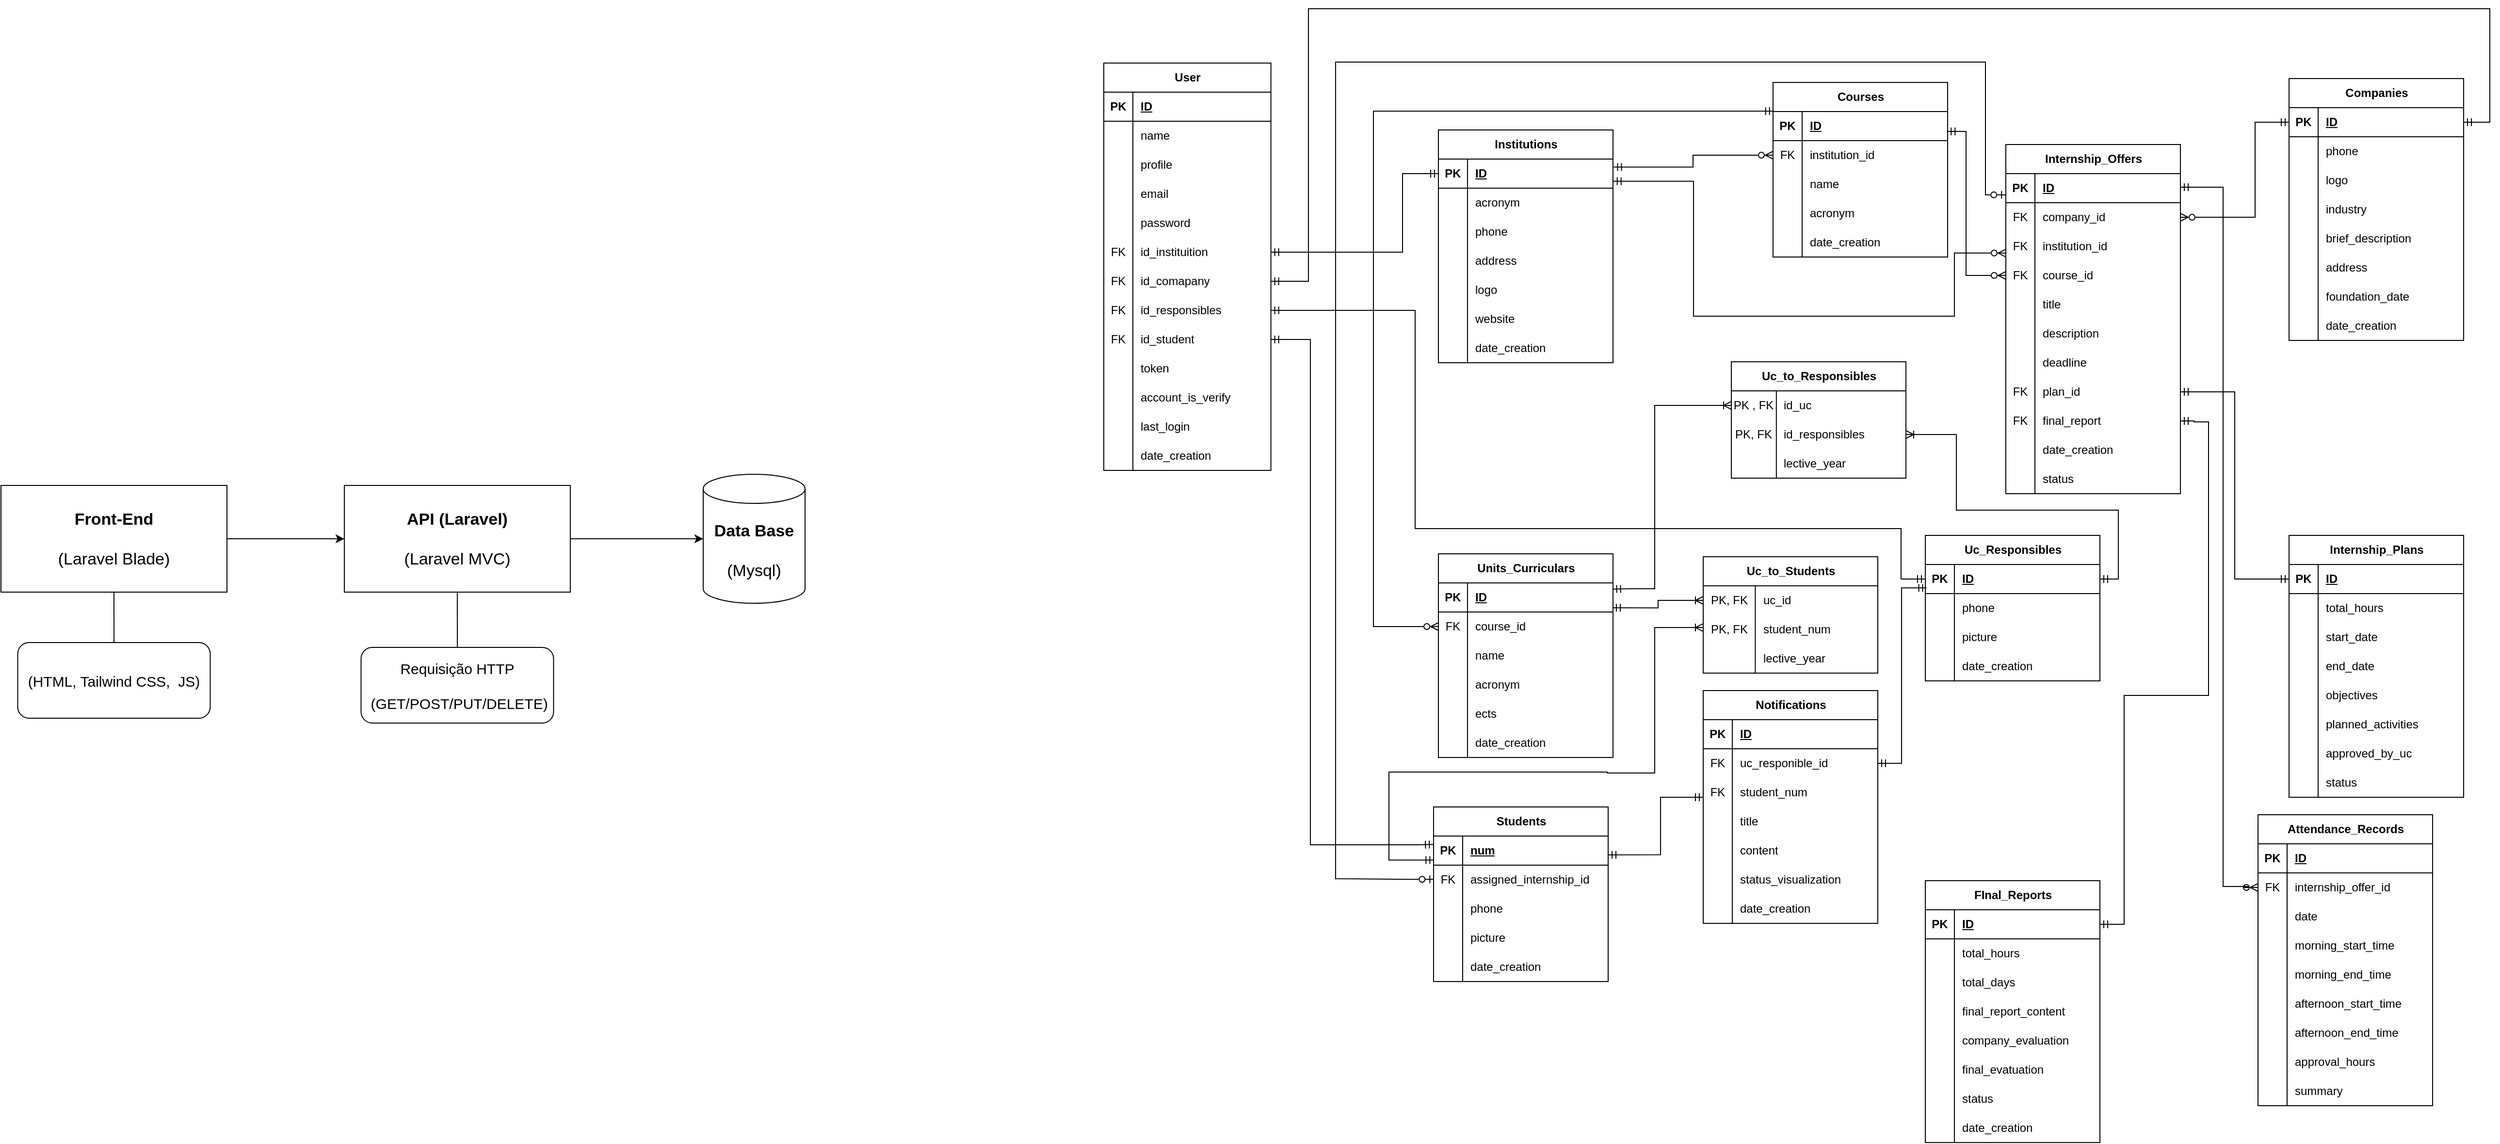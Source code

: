 <mxfile>
    <diagram name="Página-1" id="kHUoPfIkk849EAA4FylQ">
        <mxGraphModel dx="3090" dy="1101" grid="0" gridSize="10" guides="1" tooltips="1" connect="1" arrows="1" fold="1" page="0" pageScale="1" pageWidth="827" pageHeight="1169" math="0" shadow="0">
            <root>
                <mxCell id="0"/>
                <mxCell id="1" parent="0"/>
                <mxCell id="YVwFHUCEsxPMhXbzkTyE-1" value="Companies" style="shape=table;startSize=30;container=1;collapsible=1;childLayout=tableLayout;fixedRows=1;rowLines=0;fontStyle=1;align=center;resizeLast=1;html=1;" parent="1" vertex="1">
                    <mxGeometry x="843" y="-19" width="180" height="270" as="geometry"/>
                </mxCell>
                <mxCell id="YVwFHUCEsxPMhXbzkTyE-2" value="" style="shape=tableRow;horizontal=0;startSize=0;swimlaneHead=0;swimlaneBody=0;fillColor=none;collapsible=0;dropTarget=0;points=[[0,0.5],[1,0.5]];portConstraint=eastwest;top=0;left=0;right=0;bottom=1;" parent="YVwFHUCEsxPMhXbzkTyE-1" vertex="1">
                    <mxGeometry y="30" width="180" height="30" as="geometry"/>
                </mxCell>
                <mxCell id="YVwFHUCEsxPMhXbzkTyE-3" value="PK" style="shape=partialRectangle;connectable=0;fillColor=none;top=0;left=0;bottom=0;right=0;fontStyle=1;overflow=hidden;whiteSpace=wrap;html=1;" parent="YVwFHUCEsxPMhXbzkTyE-2" vertex="1">
                    <mxGeometry width="30" height="30" as="geometry">
                        <mxRectangle width="30" height="30" as="alternateBounds"/>
                    </mxGeometry>
                </mxCell>
                <mxCell id="YVwFHUCEsxPMhXbzkTyE-4" value="ID" style="shape=partialRectangle;connectable=0;fillColor=none;top=0;left=0;bottom=0;right=0;align=left;spacingLeft=6;fontStyle=5;overflow=hidden;whiteSpace=wrap;html=1;" parent="YVwFHUCEsxPMhXbzkTyE-2" vertex="1">
                    <mxGeometry x="30" width="150" height="30" as="geometry">
                        <mxRectangle width="150" height="30" as="alternateBounds"/>
                    </mxGeometry>
                </mxCell>
                <mxCell id="YVwFHUCEsxPMhXbzkTyE-11" value="" style="shape=tableRow;horizontal=0;startSize=0;swimlaneHead=0;swimlaneBody=0;fillColor=none;collapsible=0;dropTarget=0;points=[[0,0.5],[1,0.5]];portConstraint=eastwest;top=0;left=0;right=0;bottom=0;" parent="YVwFHUCEsxPMhXbzkTyE-1" vertex="1">
                    <mxGeometry y="60" width="180" height="30" as="geometry"/>
                </mxCell>
                <mxCell id="YVwFHUCEsxPMhXbzkTyE-12" value="" style="shape=partialRectangle;connectable=0;fillColor=none;top=0;left=0;bottom=0;right=0;editable=1;overflow=hidden;whiteSpace=wrap;html=1;" parent="YVwFHUCEsxPMhXbzkTyE-11" vertex="1">
                    <mxGeometry width="30" height="30" as="geometry">
                        <mxRectangle width="30" height="30" as="alternateBounds"/>
                    </mxGeometry>
                </mxCell>
                <mxCell id="YVwFHUCEsxPMhXbzkTyE-13" value="phone" style="shape=partialRectangle;connectable=0;fillColor=none;top=0;left=0;bottom=0;right=0;align=left;spacingLeft=6;overflow=hidden;whiteSpace=wrap;html=1;" parent="YVwFHUCEsxPMhXbzkTyE-11" vertex="1">
                    <mxGeometry x="30" width="150" height="30" as="geometry">
                        <mxRectangle width="150" height="30" as="alternateBounds"/>
                    </mxGeometry>
                </mxCell>
                <mxCell id="YVwFHUCEsxPMhXbzkTyE-14" value="" style="shape=tableRow;horizontal=0;startSize=0;swimlaneHead=0;swimlaneBody=0;fillColor=none;collapsible=0;dropTarget=0;points=[[0,0.5],[1,0.5]];portConstraint=eastwest;top=0;left=0;right=0;bottom=0;" parent="YVwFHUCEsxPMhXbzkTyE-1" vertex="1">
                    <mxGeometry y="90" width="180" height="30" as="geometry"/>
                </mxCell>
                <mxCell id="YVwFHUCEsxPMhXbzkTyE-15" value="" style="shape=partialRectangle;connectable=0;fillColor=none;top=0;left=0;bottom=0;right=0;editable=1;overflow=hidden;whiteSpace=wrap;html=1;" parent="YVwFHUCEsxPMhXbzkTyE-14" vertex="1">
                    <mxGeometry width="30" height="30" as="geometry">
                        <mxRectangle width="30" height="30" as="alternateBounds"/>
                    </mxGeometry>
                </mxCell>
                <mxCell id="YVwFHUCEsxPMhXbzkTyE-16" value="logo" style="shape=partialRectangle;connectable=0;fillColor=none;top=0;left=0;bottom=0;right=0;align=left;spacingLeft=6;overflow=hidden;whiteSpace=wrap;html=1;" parent="YVwFHUCEsxPMhXbzkTyE-14" vertex="1">
                    <mxGeometry x="30" width="150" height="30" as="geometry">
                        <mxRectangle width="150" height="30" as="alternateBounds"/>
                    </mxGeometry>
                </mxCell>
                <mxCell id="YVwFHUCEsxPMhXbzkTyE-17" value="" style="shape=tableRow;horizontal=0;startSize=0;swimlaneHead=0;swimlaneBody=0;fillColor=none;collapsible=0;dropTarget=0;points=[[0,0.5],[1,0.5]];portConstraint=eastwest;top=0;left=0;right=0;bottom=0;" parent="YVwFHUCEsxPMhXbzkTyE-1" vertex="1">
                    <mxGeometry y="120" width="180" height="30" as="geometry"/>
                </mxCell>
                <mxCell id="YVwFHUCEsxPMhXbzkTyE-18" value="" style="shape=partialRectangle;connectable=0;fillColor=none;top=0;left=0;bottom=0;right=0;editable=1;overflow=hidden;whiteSpace=wrap;html=1;" parent="YVwFHUCEsxPMhXbzkTyE-17" vertex="1">
                    <mxGeometry width="30" height="30" as="geometry">
                        <mxRectangle width="30" height="30" as="alternateBounds"/>
                    </mxGeometry>
                </mxCell>
                <mxCell id="YVwFHUCEsxPMhXbzkTyE-19" value="industry" style="shape=partialRectangle;connectable=0;fillColor=none;top=0;left=0;bottom=0;right=0;align=left;spacingLeft=6;overflow=hidden;whiteSpace=wrap;html=1;" parent="YVwFHUCEsxPMhXbzkTyE-17" vertex="1">
                    <mxGeometry x="30" width="150" height="30" as="geometry">
                        <mxRectangle width="150" height="30" as="alternateBounds"/>
                    </mxGeometry>
                </mxCell>
                <mxCell id="YVwFHUCEsxPMhXbzkTyE-20" value="" style="shape=tableRow;horizontal=0;startSize=0;swimlaneHead=0;swimlaneBody=0;fillColor=none;collapsible=0;dropTarget=0;points=[[0,0.5],[1,0.5]];portConstraint=eastwest;top=0;left=0;right=0;bottom=0;" parent="YVwFHUCEsxPMhXbzkTyE-1" vertex="1">
                    <mxGeometry y="150" width="180" height="30" as="geometry"/>
                </mxCell>
                <mxCell id="YVwFHUCEsxPMhXbzkTyE-21" value="" style="shape=partialRectangle;connectable=0;fillColor=none;top=0;left=0;bottom=0;right=0;editable=1;overflow=hidden;whiteSpace=wrap;html=1;" parent="YVwFHUCEsxPMhXbzkTyE-20" vertex="1">
                    <mxGeometry width="30" height="30" as="geometry">
                        <mxRectangle width="30" height="30" as="alternateBounds"/>
                    </mxGeometry>
                </mxCell>
                <mxCell id="YVwFHUCEsxPMhXbzkTyE-22" value="brief_description" style="shape=partialRectangle;connectable=0;fillColor=none;top=0;left=0;bottom=0;right=0;align=left;spacingLeft=6;overflow=hidden;whiteSpace=wrap;html=1;" parent="YVwFHUCEsxPMhXbzkTyE-20" vertex="1">
                    <mxGeometry x="30" width="150" height="30" as="geometry">
                        <mxRectangle width="150" height="30" as="alternateBounds"/>
                    </mxGeometry>
                </mxCell>
                <mxCell id="YVwFHUCEsxPMhXbzkTyE-23" value="" style="shape=tableRow;horizontal=0;startSize=0;swimlaneHead=0;swimlaneBody=0;fillColor=none;collapsible=0;dropTarget=0;points=[[0,0.5],[1,0.5]];portConstraint=eastwest;top=0;left=0;right=0;bottom=0;" parent="YVwFHUCEsxPMhXbzkTyE-1" vertex="1">
                    <mxGeometry y="180" width="180" height="30" as="geometry"/>
                </mxCell>
                <mxCell id="YVwFHUCEsxPMhXbzkTyE-24" value="" style="shape=partialRectangle;connectable=0;fillColor=none;top=0;left=0;bottom=0;right=0;editable=1;overflow=hidden;whiteSpace=wrap;html=1;" parent="YVwFHUCEsxPMhXbzkTyE-23" vertex="1">
                    <mxGeometry width="30" height="30" as="geometry">
                        <mxRectangle width="30" height="30" as="alternateBounds"/>
                    </mxGeometry>
                </mxCell>
                <mxCell id="YVwFHUCEsxPMhXbzkTyE-25" value="address" style="shape=partialRectangle;connectable=0;fillColor=none;top=0;left=0;bottom=0;right=0;align=left;spacingLeft=6;overflow=hidden;whiteSpace=wrap;html=1;" parent="YVwFHUCEsxPMhXbzkTyE-23" vertex="1">
                    <mxGeometry x="30" width="150" height="30" as="geometry">
                        <mxRectangle width="150" height="30" as="alternateBounds"/>
                    </mxGeometry>
                </mxCell>
                <mxCell id="YVwFHUCEsxPMhXbzkTyE-26" value="" style="shape=tableRow;horizontal=0;startSize=0;swimlaneHead=0;swimlaneBody=0;fillColor=none;collapsible=0;dropTarget=0;points=[[0,0.5],[1,0.5]];portConstraint=eastwest;top=0;left=0;right=0;bottom=0;" parent="YVwFHUCEsxPMhXbzkTyE-1" vertex="1">
                    <mxGeometry y="210" width="180" height="30" as="geometry"/>
                </mxCell>
                <mxCell id="YVwFHUCEsxPMhXbzkTyE-27" value="" style="shape=partialRectangle;connectable=0;fillColor=none;top=0;left=0;bottom=0;right=0;editable=1;overflow=hidden;whiteSpace=wrap;html=1;" parent="YVwFHUCEsxPMhXbzkTyE-26" vertex="1">
                    <mxGeometry width="30" height="30" as="geometry">
                        <mxRectangle width="30" height="30" as="alternateBounds"/>
                    </mxGeometry>
                </mxCell>
                <mxCell id="YVwFHUCEsxPMhXbzkTyE-28" value="foundation_date" style="shape=partialRectangle;connectable=0;fillColor=none;top=0;left=0;bottom=0;right=0;align=left;spacingLeft=6;overflow=hidden;whiteSpace=wrap;html=1;" parent="YVwFHUCEsxPMhXbzkTyE-26" vertex="1">
                    <mxGeometry x="30" width="150" height="30" as="geometry">
                        <mxRectangle width="150" height="30" as="alternateBounds"/>
                    </mxGeometry>
                </mxCell>
                <mxCell id="YVwFHUCEsxPMhXbzkTyE-38" value="" style="shape=tableRow;horizontal=0;startSize=0;swimlaneHead=0;swimlaneBody=0;fillColor=none;collapsible=0;dropTarget=0;points=[[0,0.5],[1,0.5]];portConstraint=eastwest;top=0;left=0;right=0;bottom=0;" parent="YVwFHUCEsxPMhXbzkTyE-1" vertex="1">
                    <mxGeometry y="240" width="180" height="30" as="geometry"/>
                </mxCell>
                <mxCell id="YVwFHUCEsxPMhXbzkTyE-39" value="" style="shape=partialRectangle;connectable=0;fillColor=none;top=0;left=0;bottom=0;right=0;editable=1;overflow=hidden;whiteSpace=wrap;html=1;" parent="YVwFHUCEsxPMhXbzkTyE-38" vertex="1">
                    <mxGeometry width="30" height="30" as="geometry">
                        <mxRectangle width="30" height="30" as="alternateBounds"/>
                    </mxGeometry>
                </mxCell>
                <mxCell id="YVwFHUCEsxPMhXbzkTyE-40" value="date_creation" style="shape=partialRectangle;connectable=0;fillColor=none;top=0;left=0;bottom=0;right=0;align=left;spacingLeft=6;overflow=hidden;whiteSpace=wrap;html=1;" parent="YVwFHUCEsxPMhXbzkTyE-38" vertex="1">
                    <mxGeometry x="30" width="150" height="30" as="geometry">
                        <mxRectangle width="150" height="30" as="alternateBounds"/>
                    </mxGeometry>
                </mxCell>
                <mxCell id="YVwFHUCEsxPMhXbzkTyE-81" value="Courses" style="shape=table;startSize=30;container=1;collapsible=1;childLayout=tableLayout;fixedRows=1;rowLines=0;fontStyle=1;align=center;resizeLast=1;html=1;" parent="1" vertex="1">
                    <mxGeometry x="311" y="-15" width="180" height="180" as="geometry"/>
                </mxCell>
                <mxCell id="YVwFHUCEsxPMhXbzkTyE-82" value="" style="shape=tableRow;horizontal=0;startSize=0;swimlaneHead=0;swimlaneBody=0;fillColor=none;collapsible=0;dropTarget=0;points=[[0,0.5],[1,0.5]];portConstraint=eastwest;top=0;left=0;right=0;bottom=1;" parent="YVwFHUCEsxPMhXbzkTyE-81" vertex="1">
                    <mxGeometry y="30" width="180" height="30" as="geometry"/>
                </mxCell>
                <mxCell id="YVwFHUCEsxPMhXbzkTyE-83" value="PK" style="shape=partialRectangle;connectable=0;fillColor=none;top=0;left=0;bottom=0;right=0;fontStyle=1;overflow=hidden;whiteSpace=wrap;html=1;" parent="YVwFHUCEsxPMhXbzkTyE-82" vertex="1">
                    <mxGeometry width="30" height="30" as="geometry">
                        <mxRectangle width="30" height="30" as="alternateBounds"/>
                    </mxGeometry>
                </mxCell>
                <mxCell id="YVwFHUCEsxPMhXbzkTyE-84" value="ID" style="shape=partialRectangle;connectable=0;fillColor=none;top=0;left=0;bottom=0;right=0;align=left;spacingLeft=6;fontStyle=5;overflow=hidden;whiteSpace=wrap;html=1;" parent="YVwFHUCEsxPMhXbzkTyE-82" vertex="1">
                    <mxGeometry x="30" width="150" height="30" as="geometry">
                        <mxRectangle width="150" height="30" as="alternateBounds"/>
                    </mxGeometry>
                </mxCell>
                <mxCell id="YVwFHUCEsxPMhXbzkTyE-85" value="" style="shape=tableRow;horizontal=0;startSize=0;swimlaneHead=0;swimlaneBody=0;fillColor=none;collapsible=0;dropTarget=0;points=[[0,0.5],[1,0.5]];portConstraint=eastwest;top=0;left=0;right=0;bottom=0;" parent="YVwFHUCEsxPMhXbzkTyE-81" vertex="1">
                    <mxGeometry y="60" width="180" height="30" as="geometry"/>
                </mxCell>
                <mxCell id="YVwFHUCEsxPMhXbzkTyE-86" value="FK" style="shape=partialRectangle;connectable=0;fillColor=none;top=0;left=0;bottom=0;right=0;editable=1;overflow=hidden;whiteSpace=wrap;html=1;" parent="YVwFHUCEsxPMhXbzkTyE-85" vertex="1">
                    <mxGeometry width="30" height="30" as="geometry">
                        <mxRectangle width="30" height="30" as="alternateBounds"/>
                    </mxGeometry>
                </mxCell>
                <mxCell id="YVwFHUCEsxPMhXbzkTyE-87" value="institution_id" style="shape=partialRectangle;connectable=0;fillColor=none;top=0;left=0;bottom=0;right=0;align=left;spacingLeft=6;overflow=hidden;whiteSpace=wrap;html=1;" parent="YVwFHUCEsxPMhXbzkTyE-85" vertex="1">
                    <mxGeometry x="30" width="150" height="30" as="geometry">
                        <mxRectangle width="150" height="30" as="alternateBounds"/>
                    </mxGeometry>
                </mxCell>
                <mxCell id="YVwFHUCEsxPMhXbzkTyE-88" value="" style="shape=tableRow;horizontal=0;startSize=0;swimlaneHead=0;swimlaneBody=0;fillColor=none;collapsible=0;dropTarget=0;points=[[0,0.5],[1,0.5]];portConstraint=eastwest;top=0;left=0;right=0;bottom=0;" parent="YVwFHUCEsxPMhXbzkTyE-81" vertex="1">
                    <mxGeometry y="90" width="180" height="30" as="geometry"/>
                </mxCell>
                <mxCell id="YVwFHUCEsxPMhXbzkTyE-89" value="" style="shape=partialRectangle;connectable=0;fillColor=none;top=0;left=0;bottom=0;right=0;editable=1;overflow=hidden;whiteSpace=wrap;html=1;" parent="YVwFHUCEsxPMhXbzkTyE-88" vertex="1">
                    <mxGeometry width="30" height="30" as="geometry">
                        <mxRectangle width="30" height="30" as="alternateBounds"/>
                    </mxGeometry>
                </mxCell>
                <mxCell id="YVwFHUCEsxPMhXbzkTyE-90" value="name" style="shape=partialRectangle;connectable=0;fillColor=none;top=0;left=0;bottom=0;right=0;align=left;spacingLeft=6;overflow=hidden;whiteSpace=wrap;html=1;" parent="YVwFHUCEsxPMhXbzkTyE-88" vertex="1">
                    <mxGeometry x="30" width="150" height="30" as="geometry">
                        <mxRectangle width="150" height="30" as="alternateBounds"/>
                    </mxGeometry>
                </mxCell>
                <mxCell id="YVwFHUCEsxPMhXbzkTyE-91" value="" style="shape=tableRow;horizontal=0;startSize=0;swimlaneHead=0;swimlaneBody=0;fillColor=none;collapsible=0;dropTarget=0;points=[[0,0.5],[1,0.5]];portConstraint=eastwest;top=0;left=0;right=0;bottom=0;" parent="YVwFHUCEsxPMhXbzkTyE-81" vertex="1">
                    <mxGeometry y="120" width="180" height="30" as="geometry"/>
                </mxCell>
                <mxCell id="YVwFHUCEsxPMhXbzkTyE-92" value="" style="shape=partialRectangle;connectable=0;fillColor=none;top=0;left=0;bottom=0;right=0;editable=1;overflow=hidden;whiteSpace=wrap;html=1;" parent="YVwFHUCEsxPMhXbzkTyE-91" vertex="1">
                    <mxGeometry width="30" height="30" as="geometry">
                        <mxRectangle width="30" height="30" as="alternateBounds"/>
                    </mxGeometry>
                </mxCell>
                <mxCell id="YVwFHUCEsxPMhXbzkTyE-93" value="acronym" style="shape=partialRectangle;connectable=0;fillColor=none;top=0;left=0;bottom=0;right=0;align=left;spacingLeft=6;overflow=hidden;whiteSpace=wrap;html=1;" parent="YVwFHUCEsxPMhXbzkTyE-91" vertex="1">
                    <mxGeometry x="30" width="150" height="30" as="geometry">
                        <mxRectangle width="150" height="30" as="alternateBounds"/>
                    </mxGeometry>
                </mxCell>
                <mxCell id="YVwFHUCEsxPMhXbzkTyE-94" value="" style="shape=tableRow;horizontal=0;startSize=0;swimlaneHead=0;swimlaneBody=0;fillColor=none;collapsible=0;dropTarget=0;points=[[0,0.5],[1,0.5]];portConstraint=eastwest;top=0;left=0;right=0;bottom=0;" parent="YVwFHUCEsxPMhXbzkTyE-81" vertex="1">
                    <mxGeometry y="150" width="180" height="30" as="geometry"/>
                </mxCell>
                <mxCell id="YVwFHUCEsxPMhXbzkTyE-95" value="" style="shape=partialRectangle;connectable=0;fillColor=none;top=0;left=0;bottom=0;right=0;editable=1;overflow=hidden;whiteSpace=wrap;html=1;" parent="YVwFHUCEsxPMhXbzkTyE-94" vertex="1">
                    <mxGeometry width="30" height="30" as="geometry">
                        <mxRectangle width="30" height="30" as="alternateBounds"/>
                    </mxGeometry>
                </mxCell>
                <mxCell id="YVwFHUCEsxPMhXbzkTyE-96" value="date_creation" style="shape=partialRectangle;connectable=0;fillColor=none;top=0;left=0;bottom=0;right=0;align=left;spacingLeft=6;overflow=hidden;whiteSpace=wrap;html=1;" parent="YVwFHUCEsxPMhXbzkTyE-94" vertex="1">
                    <mxGeometry x="30" width="150" height="30" as="geometry">
                        <mxRectangle width="150" height="30" as="alternateBounds"/>
                    </mxGeometry>
                </mxCell>
                <mxCell id="YVwFHUCEsxPMhXbzkTyE-97" value="Institutions" style="shape=table;startSize=30;container=1;collapsible=1;childLayout=tableLayout;fixedRows=1;rowLines=0;fontStyle=1;align=center;resizeLast=1;html=1;" parent="1" vertex="1">
                    <mxGeometry x="-34" y="34" width="180" height="240" as="geometry"/>
                </mxCell>
                <mxCell id="YVwFHUCEsxPMhXbzkTyE-98" value="" style="shape=tableRow;horizontal=0;startSize=0;swimlaneHead=0;swimlaneBody=0;fillColor=none;collapsible=0;dropTarget=0;points=[[0,0.5],[1,0.5]];portConstraint=eastwest;top=0;left=0;right=0;bottom=1;" parent="YVwFHUCEsxPMhXbzkTyE-97" vertex="1">
                    <mxGeometry y="30" width="180" height="30" as="geometry"/>
                </mxCell>
                <mxCell id="YVwFHUCEsxPMhXbzkTyE-99" value="PK" style="shape=partialRectangle;connectable=0;fillColor=none;top=0;left=0;bottom=0;right=0;fontStyle=1;overflow=hidden;whiteSpace=wrap;html=1;" parent="YVwFHUCEsxPMhXbzkTyE-98" vertex="1">
                    <mxGeometry width="30" height="30" as="geometry">
                        <mxRectangle width="30" height="30" as="alternateBounds"/>
                    </mxGeometry>
                </mxCell>
                <mxCell id="YVwFHUCEsxPMhXbzkTyE-100" value="ID" style="shape=partialRectangle;connectable=0;fillColor=none;top=0;left=0;bottom=0;right=0;align=left;spacingLeft=6;fontStyle=5;overflow=hidden;whiteSpace=wrap;html=1;" parent="YVwFHUCEsxPMhXbzkTyE-98" vertex="1">
                    <mxGeometry x="30" width="150" height="30" as="geometry">
                        <mxRectangle width="150" height="30" as="alternateBounds"/>
                    </mxGeometry>
                </mxCell>
                <mxCell id="YVwFHUCEsxPMhXbzkTyE-104" value="" style="shape=tableRow;horizontal=0;startSize=0;swimlaneHead=0;swimlaneBody=0;fillColor=none;collapsible=0;dropTarget=0;points=[[0,0.5],[1,0.5]];portConstraint=eastwest;top=0;left=0;right=0;bottom=0;" parent="YVwFHUCEsxPMhXbzkTyE-97" vertex="1">
                    <mxGeometry y="60" width="180" height="30" as="geometry"/>
                </mxCell>
                <mxCell id="YVwFHUCEsxPMhXbzkTyE-105" value="" style="shape=partialRectangle;connectable=0;fillColor=none;top=0;left=0;bottom=0;right=0;editable=1;overflow=hidden;whiteSpace=wrap;html=1;" parent="YVwFHUCEsxPMhXbzkTyE-104" vertex="1">
                    <mxGeometry width="30" height="30" as="geometry">
                        <mxRectangle width="30" height="30" as="alternateBounds"/>
                    </mxGeometry>
                </mxCell>
                <mxCell id="YVwFHUCEsxPMhXbzkTyE-106" value="acronym" style="shape=partialRectangle;connectable=0;fillColor=none;top=0;left=0;bottom=0;right=0;align=left;spacingLeft=6;overflow=hidden;whiteSpace=wrap;html=1;" parent="YVwFHUCEsxPMhXbzkTyE-104" vertex="1">
                    <mxGeometry x="30" width="150" height="30" as="geometry">
                        <mxRectangle width="150" height="30" as="alternateBounds"/>
                    </mxGeometry>
                </mxCell>
                <mxCell id="YVwFHUCEsxPMhXbzkTyE-110" value="" style="shape=tableRow;horizontal=0;startSize=0;swimlaneHead=0;swimlaneBody=0;fillColor=none;collapsible=0;dropTarget=0;points=[[0,0.5],[1,0.5]];portConstraint=eastwest;top=0;left=0;right=0;bottom=0;" parent="YVwFHUCEsxPMhXbzkTyE-97" vertex="1">
                    <mxGeometry y="90" width="180" height="30" as="geometry"/>
                </mxCell>
                <mxCell id="YVwFHUCEsxPMhXbzkTyE-111" value="" style="shape=partialRectangle;connectable=0;fillColor=none;top=0;left=0;bottom=0;right=0;editable=1;overflow=hidden;whiteSpace=wrap;html=1;" parent="YVwFHUCEsxPMhXbzkTyE-110" vertex="1">
                    <mxGeometry width="30" height="30" as="geometry">
                        <mxRectangle width="30" height="30" as="alternateBounds"/>
                    </mxGeometry>
                </mxCell>
                <mxCell id="YVwFHUCEsxPMhXbzkTyE-112" value="phone" style="shape=partialRectangle;connectable=0;fillColor=none;top=0;left=0;bottom=0;right=0;align=left;spacingLeft=6;overflow=hidden;whiteSpace=wrap;html=1;" parent="YVwFHUCEsxPMhXbzkTyE-110" vertex="1">
                    <mxGeometry x="30" width="150" height="30" as="geometry">
                        <mxRectangle width="150" height="30" as="alternateBounds"/>
                    </mxGeometry>
                </mxCell>
                <mxCell id="YVwFHUCEsxPMhXbzkTyE-113" value="" style="shape=tableRow;horizontal=0;startSize=0;swimlaneHead=0;swimlaneBody=0;fillColor=none;collapsible=0;dropTarget=0;points=[[0,0.5],[1,0.5]];portConstraint=eastwest;top=0;left=0;right=0;bottom=0;" parent="YVwFHUCEsxPMhXbzkTyE-97" vertex="1">
                    <mxGeometry y="120" width="180" height="30" as="geometry"/>
                </mxCell>
                <mxCell id="YVwFHUCEsxPMhXbzkTyE-114" value="" style="shape=partialRectangle;connectable=0;fillColor=none;top=0;left=0;bottom=0;right=0;editable=1;overflow=hidden;whiteSpace=wrap;html=1;" parent="YVwFHUCEsxPMhXbzkTyE-113" vertex="1">
                    <mxGeometry width="30" height="30" as="geometry">
                        <mxRectangle width="30" height="30" as="alternateBounds"/>
                    </mxGeometry>
                </mxCell>
                <mxCell id="YVwFHUCEsxPMhXbzkTyE-115" value="address" style="shape=partialRectangle;connectable=0;fillColor=none;top=0;left=0;bottom=0;right=0;align=left;spacingLeft=6;overflow=hidden;whiteSpace=wrap;html=1;" parent="YVwFHUCEsxPMhXbzkTyE-113" vertex="1">
                    <mxGeometry x="30" width="150" height="30" as="geometry">
                        <mxRectangle width="150" height="30" as="alternateBounds"/>
                    </mxGeometry>
                </mxCell>
                <mxCell id="YVwFHUCEsxPMhXbzkTyE-116" value="" style="shape=tableRow;horizontal=0;startSize=0;swimlaneHead=0;swimlaneBody=0;fillColor=none;collapsible=0;dropTarget=0;points=[[0,0.5],[1,0.5]];portConstraint=eastwest;top=0;left=0;right=0;bottom=0;" parent="YVwFHUCEsxPMhXbzkTyE-97" vertex="1">
                    <mxGeometry y="150" width="180" height="30" as="geometry"/>
                </mxCell>
                <mxCell id="YVwFHUCEsxPMhXbzkTyE-117" value="" style="shape=partialRectangle;connectable=0;fillColor=none;top=0;left=0;bottom=0;right=0;editable=1;overflow=hidden;whiteSpace=wrap;html=1;" parent="YVwFHUCEsxPMhXbzkTyE-116" vertex="1">
                    <mxGeometry width="30" height="30" as="geometry">
                        <mxRectangle width="30" height="30" as="alternateBounds"/>
                    </mxGeometry>
                </mxCell>
                <mxCell id="YVwFHUCEsxPMhXbzkTyE-118" value="logo" style="shape=partialRectangle;connectable=0;fillColor=none;top=0;left=0;bottom=0;right=0;align=left;spacingLeft=6;overflow=hidden;whiteSpace=wrap;html=1;" parent="YVwFHUCEsxPMhXbzkTyE-116" vertex="1">
                    <mxGeometry x="30" width="150" height="30" as="geometry">
                        <mxRectangle width="150" height="30" as="alternateBounds"/>
                    </mxGeometry>
                </mxCell>
                <mxCell id="YVwFHUCEsxPMhXbzkTyE-119" value="" style="shape=tableRow;horizontal=0;startSize=0;swimlaneHead=0;swimlaneBody=0;fillColor=none;collapsible=0;dropTarget=0;points=[[0,0.5],[1,0.5]];portConstraint=eastwest;top=0;left=0;right=0;bottom=0;" parent="YVwFHUCEsxPMhXbzkTyE-97" vertex="1">
                    <mxGeometry y="180" width="180" height="30" as="geometry"/>
                </mxCell>
                <mxCell id="YVwFHUCEsxPMhXbzkTyE-120" value="" style="shape=partialRectangle;connectable=0;fillColor=none;top=0;left=0;bottom=0;right=0;editable=1;overflow=hidden;whiteSpace=wrap;html=1;" parent="YVwFHUCEsxPMhXbzkTyE-119" vertex="1">
                    <mxGeometry width="30" height="30" as="geometry">
                        <mxRectangle width="30" height="30" as="alternateBounds"/>
                    </mxGeometry>
                </mxCell>
                <mxCell id="YVwFHUCEsxPMhXbzkTyE-121" value="website" style="shape=partialRectangle;connectable=0;fillColor=none;top=0;left=0;bottom=0;right=0;align=left;spacingLeft=6;overflow=hidden;whiteSpace=wrap;html=1;" parent="YVwFHUCEsxPMhXbzkTyE-119" vertex="1">
                    <mxGeometry x="30" width="150" height="30" as="geometry">
                        <mxRectangle width="150" height="30" as="alternateBounds"/>
                    </mxGeometry>
                </mxCell>
                <mxCell id="YVwFHUCEsxPMhXbzkTyE-131" value="" style="shape=tableRow;horizontal=0;startSize=0;swimlaneHead=0;swimlaneBody=0;fillColor=none;collapsible=0;dropTarget=0;points=[[0,0.5],[1,0.5]];portConstraint=eastwest;top=0;left=0;right=0;bottom=0;" parent="YVwFHUCEsxPMhXbzkTyE-97" vertex="1">
                    <mxGeometry y="210" width="180" height="30" as="geometry"/>
                </mxCell>
                <mxCell id="YVwFHUCEsxPMhXbzkTyE-132" value="" style="shape=partialRectangle;connectable=0;fillColor=none;top=0;left=0;bottom=0;right=0;editable=1;overflow=hidden;whiteSpace=wrap;html=1;" parent="YVwFHUCEsxPMhXbzkTyE-131" vertex="1">
                    <mxGeometry width="30" height="30" as="geometry">
                        <mxRectangle width="30" height="30" as="alternateBounds"/>
                    </mxGeometry>
                </mxCell>
                <mxCell id="YVwFHUCEsxPMhXbzkTyE-133" value="date_creation" style="shape=partialRectangle;connectable=0;fillColor=none;top=0;left=0;bottom=0;right=0;align=left;spacingLeft=6;overflow=hidden;whiteSpace=wrap;html=1;" parent="YVwFHUCEsxPMhXbzkTyE-131" vertex="1">
                    <mxGeometry x="30" width="150" height="30" as="geometry">
                        <mxRectangle width="150" height="30" as="alternateBounds"/>
                    </mxGeometry>
                </mxCell>
                <mxCell id="YVwFHUCEsxPMhXbzkTyE-174" value="Units_Curriculars" style="shape=table;startSize=30;container=1;collapsible=1;childLayout=tableLayout;fixedRows=1;rowLines=0;fontStyle=1;align=center;resizeLast=1;html=1;" parent="1" vertex="1">
                    <mxGeometry x="-34" y="471" width="180" height="210" as="geometry"/>
                </mxCell>
                <mxCell id="YVwFHUCEsxPMhXbzkTyE-175" value="" style="shape=tableRow;horizontal=0;startSize=0;swimlaneHead=0;swimlaneBody=0;fillColor=none;collapsible=0;dropTarget=0;points=[[0,0.5],[1,0.5]];portConstraint=eastwest;top=0;left=0;right=0;bottom=1;" parent="YVwFHUCEsxPMhXbzkTyE-174" vertex="1">
                    <mxGeometry y="30" width="180" height="30" as="geometry"/>
                </mxCell>
                <mxCell id="YVwFHUCEsxPMhXbzkTyE-176" value="PK" style="shape=partialRectangle;connectable=0;fillColor=none;top=0;left=0;bottom=0;right=0;fontStyle=1;overflow=hidden;whiteSpace=wrap;html=1;" parent="YVwFHUCEsxPMhXbzkTyE-175" vertex="1">
                    <mxGeometry width="30" height="30" as="geometry">
                        <mxRectangle width="30" height="30" as="alternateBounds"/>
                    </mxGeometry>
                </mxCell>
                <mxCell id="YVwFHUCEsxPMhXbzkTyE-177" value="ID" style="shape=partialRectangle;connectable=0;fillColor=none;top=0;left=0;bottom=0;right=0;align=left;spacingLeft=6;fontStyle=5;overflow=hidden;whiteSpace=wrap;html=1;" parent="YVwFHUCEsxPMhXbzkTyE-175" vertex="1">
                    <mxGeometry x="30" width="150" height="30" as="geometry">
                        <mxRectangle width="150" height="30" as="alternateBounds"/>
                    </mxGeometry>
                </mxCell>
                <mxCell id="YVwFHUCEsxPMhXbzkTyE-181" value="" style="shape=tableRow;horizontal=0;startSize=0;swimlaneHead=0;swimlaneBody=0;fillColor=none;collapsible=0;dropTarget=0;points=[[0,0.5],[1,0.5]];portConstraint=eastwest;top=0;left=0;right=0;bottom=0;" parent="YVwFHUCEsxPMhXbzkTyE-174" vertex="1">
                    <mxGeometry y="60" width="180" height="30" as="geometry"/>
                </mxCell>
                <mxCell id="YVwFHUCEsxPMhXbzkTyE-182" value="FK" style="shape=partialRectangle;connectable=0;fillColor=none;top=0;left=0;bottom=0;right=0;editable=1;overflow=hidden;whiteSpace=wrap;html=1;" parent="YVwFHUCEsxPMhXbzkTyE-181" vertex="1">
                    <mxGeometry width="30" height="30" as="geometry">
                        <mxRectangle width="30" height="30" as="alternateBounds"/>
                    </mxGeometry>
                </mxCell>
                <mxCell id="YVwFHUCEsxPMhXbzkTyE-183" value="course_id" style="shape=partialRectangle;connectable=0;fillColor=none;top=0;left=0;bottom=0;right=0;align=left;spacingLeft=6;overflow=hidden;whiteSpace=wrap;html=1;" parent="YVwFHUCEsxPMhXbzkTyE-181" vertex="1">
                    <mxGeometry x="30" width="150" height="30" as="geometry">
                        <mxRectangle width="150" height="30" as="alternateBounds"/>
                    </mxGeometry>
                </mxCell>
                <mxCell id="YVwFHUCEsxPMhXbzkTyE-184" value="" style="shape=tableRow;horizontal=0;startSize=0;swimlaneHead=0;swimlaneBody=0;fillColor=none;collapsible=0;dropTarget=0;points=[[0,0.5],[1,0.5]];portConstraint=eastwest;top=0;left=0;right=0;bottom=0;" parent="YVwFHUCEsxPMhXbzkTyE-174" vertex="1">
                    <mxGeometry y="90" width="180" height="30" as="geometry"/>
                </mxCell>
                <mxCell id="YVwFHUCEsxPMhXbzkTyE-185" value="" style="shape=partialRectangle;connectable=0;fillColor=none;top=0;left=0;bottom=0;right=0;editable=1;overflow=hidden;whiteSpace=wrap;html=1;" parent="YVwFHUCEsxPMhXbzkTyE-184" vertex="1">
                    <mxGeometry width="30" height="30" as="geometry">
                        <mxRectangle width="30" height="30" as="alternateBounds"/>
                    </mxGeometry>
                </mxCell>
                <mxCell id="YVwFHUCEsxPMhXbzkTyE-186" value="name" style="shape=partialRectangle;connectable=0;fillColor=none;top=0;left=0;bottom=0;right=0;align=left;spacingLeft=6;overflow=hidden;whiteSpace=wrap;html=1;" parent="YVwFHUCEsxPMhXbzkTyE-184" vertex="1">
                    <mxGeometry x="30" width="150" height="30" as="geometry">
                        <mxRectangle width="150" height="30" as="alternateBounds"/>
                    </mxGeometry>
                </mxCell>
                <mxCell id="YVwFHUCEsxPMhXbzkTyE-187" value="" style="shape=tableRow;horizontal=0;startSize=0;swimlaneHead=0;swimlaneBody=0;fillColor=none;collapsible=0;dropTarget=0;points=[[0,0.5],[1,0.5]];portConstraint=eastwest;top=0;left=0;right=0;bottom=0;" parent="YVwFHUCEsxPMhXbzkTyE-174" vertex="1">
                    <mxGeometry y="120" width="180" height="30" as="geometry"/>
                </mxCell>
                <mxCell id="YVwFHUCEsxPMhXbzkTyE-188" value="" style="shape=partialRectangle;connectable=0;fillColor=none;top=0;left=0;bottom=0;right=0;editable=1;overflow=hidden;whiteSpace=wrap;html=1;" parent="YVwFHUCEsxPMhXbzkTyE-187" vertex="1">
                    <mxGeometry width="30" height="30" as="geometry">
                        <mxRectangle width="30" height="30" as="alternateBounds"/>
                    </mxGeometry>
                </mxCell>
                <mxCell id="YVwFHUCEsxPMhXbzkTyE-189" value="acronym" style="shape=partialRectangle;connectable=0;fillColor=none;top=0;left=0;bottom=0;right=0;align=left;spacingLeft=6;overflow=hidden;whiteSpace=wrap;html=1;" parent="YVwFHUCEsxPMhXbzkTyE-187" vertex="1">
                    <mxGeometry x="30" width="150" height="30" as="geometry">
                        <mxRectangle width="150" height="30" as="alternateBounds"/>
                    </mxGeometry>
                </mxCell>
                <mxCell id="6TVvkiw27P_x5oXoQviv-8" value="" style="shape=tableRow;horizontal=0;startSize=0;swimlaneHead=0;swimlaneBody=0;fillColor=none;collapsible=0;dropTarget=0;points=[[0,0.5],[1,0.5]];portConstraint=eastwest;top=0;left=0;right=0;bottom=0;" parent="YVwFHUCEsxPMhXbzkTyE-174" vertex="1">
                    <mxGeometry y="150" width="180" height="30" as="geometry"/>
                </mxCell>
                <mxCell id="6TVvkiw27P_x5oXoQviv-9" value="" style="shape=partialRectangle;connectable=0;fillColor=none;top=0;left=0;bottom=0;right=0;editable=1;overflow=hidden;whiteSpace=wrap;html=1;" parent="6TVvkiw27P_x5oXoQviv-8" vertex="1">
                    <mxGeometry width="30" height="30" as="geometry">
                        <mxRectangle width="30" height="30" as="alternateBounds"/>
                    </mxGeometry>
                </mxCell>
                <mxCell id="6TVvkiw27P_x5oXoQviv-10" value="ects" style="shape=partialRectangle;connectable=0;fillColor=none;top=0;left=0;bottom=0;right=0;align=left;spacingLeft=6;overflow=hidden;whiteSpace=wrap;html=1;" parent="6TVvkiw27P_x5oXoQviv-8" vertex="1">
                    <mxGeometry x="30" width="150" height="30" as="geometry">
                        <mxRectangle width="150" height="30" as="alternateBounds"/>
                    </mxGeometry>
                </mxCell>
                <mxCell id="YVwFHUCEsxPMhXbzkTyE-190" value="" style="shape=tableRow;horizontal=0;startSize=0;swimlaneHead=0;swimlaneBody=0;fillColor=none;collapsible=0;dropTarget=0;points=[[0,0.5],[1,0.5]];portConstraint=eastwest;top=0;left=0;right=0;bottom=0;" parent="YVwFHUCEsxPMhXbzkTyE-174" vertex="1">
                    <mxGeometry y="180" width="180" height="30" as="geometry"/>
                </mxCell>
                <mxCell id="YVwFHUCEsxPMhXbzkTyE-191" value="" style="shape=partialRectangle;connectable=0;fillColor=none;top=0;left=0;bottom=0;right=0;editable=1;overflow=hidden;whiteSpace=wrap;html=1;" parent="YVwFHUCEsxPMhXbzkTyE-190" vertex="1">
                    <mxGeometry width="30" height="30" as="geometry">
                        <mxRectangle width="30" height="30" as="alternateBounds"/>
                    </mxGeometry>
                </mxCell>
                <mxCell id="YVwFHUCEsxPMhXbzkTyE-192" value="date_creation" style="shape=partialRectangle;connectable=0;fillColor=none;top=0;left=0;bottom=0;right=0;align=left;spacingLeft=6;overflow=hidden;whiteSpace=wrap;html=1;" parent="YVwFHUCEsxPMhXbzkTyE-190" vertex="1">
                    <mxGeometry x="30" width="150" height="30" as="geometry">
                        <mxRectangle width="150" height="30" as="alternateBounds"/>
                    </mxGeometry>
                </mxCell>
                <mxCell id="YVwFHUCEsxPMhXbzkTyE-193" value="Uc_to_Students" style="shape=table;startSize=30;container=1;collapsible=1;childLayout=tableLayout;fixedRows=1;rowLines=0;fontStyle=1;align=center;resizeLast=1;html=1;" parent="1" vertex="1">
                    <mxGeometry x="239" y="474" width="180" height="120" as="geometry"/>
                </mxCell>
                <mxCell id="YVwFHUCEsxPMhXbzkTyE-197" value="" style="shape=tableRow;horizontal=0;startSize=0;swimlaneHead=0;swimlaneBody=0;fillColor=none;collapsible=0;dropTarget=0;points=[[0,0.5],[1,0.5]];portConstraint=eastwest;top=0;left=0;right=0;bottom=0;" parent="YVwFHUCEsxPMhXbzkTyE-193" vertex="1">
                    <mxGeometry y="30" width="180" height="30" as="geometry"/>
                </mxCell>
                <mxCell id="YVwFHUCEsxPMhXbzkTyE-198" value="PK, FK" style="shape=partialRectangle;connectable=0;fillColor=none;top=0;left=0;bottom=0;right=0;editable=1;overflow=hidden;whiteSpace=wrap;html=1;" parent="YVwFHUCEsxPMhXbzkTyE-197" vertex="1">
                    <mxGeometry width="53.714" height="30" as="geometry">
                        <mxRectangle width="53.714" height="30" as="alternateBounds"/>
                    </mxGeometry>
                </mxCell>
                <mxCell id="YVwFHUCEsxPMhXbzkTyE-199" value="uc_id" style="shape=partialRectangle;connectable=0;fillColor=none;top=0;left=0;bottom=0;right=0;align=left;spacingLeft=6;overflow=hidden;whiteSpace=wrap;html=1;" parent="YVwFHUCEsxPMhXbzkTyE-197" vertex="1">
                    <mxGeometry x="53.714" width="126.286" height="30" as="geometry">
                        <mxRectangle width="126.286" height="30" as="alternateBounds"/>
                    </mxGeometry>
                </mxCell>
                <mxCell id="YVwFHUCEsxPMhXbzkTyE-203" value="" style="shape=tableRow;horizontal=0;startSize=0;swimlaneHead=0;swimlaneBody=0;fillColor=none;collapsible=0;dropTarget=0;points=[[0,0.5],[1,0.5]];portConstraint=eastwest;top=0;left=0;right=0;bottom=0;" parent="YVwFHUCEsxPMhXbzkTyE-193" vertex="1">
                    <mxGeometry y="60" width="180" height="30" as="geometry"/>
                </mxCell>
                <mxCell id="YVwFHUCEsxPMhXbzkTyE-204" value="PK, FK" style="shape=partialRectangle;connectable=0;fillColor=none;top=0;left=0;bottom=0;right=0;editable=1;overflow=hidden;whiteSpace=wrap;html=1;" parent="YVwFHUCEsxPMhXbzkTyE-203" vertex="1">
                    <mxGeometry width="53.714" height="30" as="geometry">
                        <mxRectangle width="53.714" height="30" as="alternateBounds"/>
                    </mxGeometry>
                </mxCell>
                <mxCell id="YVwFHUCEsxPMhXbzkTyE-205" value="student_num" style="shape=partialRectangle;connectable=0;fillColor=none;top=0;left=0;bottom=0;right=0;align=left;spacingLeft=6;overflow=hidden;whiteSpace=wrap;html=1;" parent="YVwFHUCEsxPMhXbzkTyE-203" vertex="1">
                    <mxGeometry x="53.714" width="126.286" height="30" as="geometry">
                        <mxRectangle width="126.286" height="30" as="alternateBounds"/>
                    </mxGeometry>
                </mxCell>
                <mxCell id="YVwFHUCEsxPMhXbzkTyE-200" value="" style="shape=tableRow;horizontal=0;startSize=0;swimlaneHead=0;swimlaneBody=0;fillColor=none;collapsible=0;dropTarget=0;points=[[0,0.5],[1,0.5]];portConstraint=eastwest;top=0;left=0;right=0;bottom=0;" parent="YVwFHUCEsxPMhXbzkTyE-193" vertex="1">
                    <mxGeometry y="90" width="180" height="30" as="geometry"/>
                </mxCell>
                <mxCell id="YVwFHUCEsxPMhXbzkTyE-201" value="" style="shape=partialRectangle;connectable=0;fillColor=none;top=0;left=0;bottom=0;right=0;editable=1;overflow=hidden;whiteSpace=wrap;html=1;" parent="YVwFHUCEsxPMhXbzkTyE-200" vertex="1">
                    <mxGeometry width="53.714" height="30" as="geometry">
                        <mxRectangle width="53.714" height="30" as="alternateBounds"/>
                    </mxGeometry>
                </mxCell>
                <mxCell id="YVwFHUCEsxPMhXbzkTyE-202" value="lective_year" style="shape=partialRectangle;connectable=0;fillColor=none;top=0;left=0;bottom=0;right=0;align=left;spacingLeft=6;overflow=hidden;whiteSpace=wrap;html=1;" parent="YVwFHUCEsxPMhXbzkTyE-200" vertex="1">
                    <mxGeometry x="53.714" width="126.286" height="30" as="geometry">
                        <mxRectangle width="126.286" height="30" as="alternateBounds"/>
                    </mxGeometry>
                </mxCell>
                <mxCell id="YVwFHUCEsxPMhXbzkTyE-209" value="Internship_Offers" style="shape=table;startSize=30;container=1;collapsible=1;childLayout=tableLayout;fixedRows=1;rowLines=0;fontStyle=1;align=center;resizeLast=1;html=1;" parent="1" vertex="1">
                    <mxGeometry x="551" y="49" width="180" height="360" as="geometry"/>
                </mxCell>
                <mxCell id="YVwFHUCEsxPMhXbzkTyE-210" value="" style="shape=tableRow;horizontal=0;startSize=0;swimlaneHead=0;swimlaneBody=0;fillColor=none;collapsible=0;dropTarget=0;points=[[0,0.5],[1,0.5]];portConstraint=eastwest;top=0;left=0;right=0;bottom=1;" parent="YVwFHUCEsxPMhXbzkTyE-209" vertex="1">
                    <mxGeometry y="30" width="180" height="30" as="geometry"/>
                </mxCell>
                <mxCell id="YVwFHUCEsxPMhXbzkTyE-211" value="PK" style="shape=partialRectangle;connectable=0;fillColor=none;top=0;left=0;bottom=0;right=0;fontStyle=1;overflow=hidden;whiteSpace=wrap;html=1;" parent="YVwFHUCEsxPMhXbzkTyE-210" vertex="1">
                    <mxGeometry width="30" height="30" as="geometry">
                        <mxRectangle width="30" height="30" as="alternateBounds"/>
                    </mxGeometry>
                </mxCell>
                <mxCell id="YVwFHUCEsxPMhXbzkTyE-212" value="ID" style="shape=partialRectangle;connectable=0;fillColor=none;top=0;left=0;bottom=0;right=0;align=left;spacingLeft=6;fontStyle=5;overflow=hidden;whiteSpace=wrap;html=1;" parent="YVwFHUCEsxPMhXbzkTyE-210" vertex="1">
                    <mxGeometry x="30" width="150" height="30" as="geometry">
                        <mxRectangle width="150" height="30" as="alternateBounds"/>
                    </mxGeometry>
                </mxCell>
                <mxCell id="YVwFHUCEsxPMhXbzkTyE-213" value="" style="shape=tableRow;horizontal=0;startSize=0;swimlaneHead=0;swimlaneBody=0;fillColor=none;collapsible=0;dropTarget=0;points=[[0,0.5],[1,0.5]];portConstraint=eastwest;top=0;left=0;right=0;bottom=0;" parent="YVwFHUCEsxPMhXbzkTyE-209" vertex="1">
                    <mxGeometry y="60" width="180" height="30" as="geometry"/>
                </mxCell>
                <mxCell id="YVwFHUCEsxPMhXbzkTyE-214" value="FK" style="shape=partialRectangle;connectable=0;fillColor=none;top=0;left=0;bottom=0;right=0;editable=1;overflow=hidden;whiteSpace=wrap;html=1;" parent="YVwFHUCEsxPMhXbzkTyE-213" vertex="1">
                    <mxGeometry width="30" height="30" as="geometry">
                        <mxRectangle width="30" height="30" as="alternateBounds"/>
                    </mxGeometry>
                </mxCell>
                <mxCell id="YVwFHUCEsxPMhXbzkTyE-215" value="company_id" style="shape=partialRectangle;connectable=0;fillColor=none;top=0;left=0;bottom=0;right=0;align=left;spacingLeft=6;overflow=hidden;whiteSpace=wrap;html=1;" parent="YVwFHUCEsxPMhXbzkTyE-213" vertex="1">
                    <mxGeometry x="30" width="150" height="30" as="geometry">
                        <mxRectangle width="150" height="30" as="alternateBounds"/>
                    </mxGeometry>
                </mxCell>
                <mxCell id="YVwFHUCEsxPMhXbzkTyE-216" value="" style="shape=tableRow;horizontal=0;startSize=0;swimlaneHead=0;swimlaneBody=0;fillColor=none;collapsible=0;dropTarget=0;points=[[0,0.5],[1,0.5]];portConstraint=eastwest;top=0;left=0;right=0;bottom=0;" parent="YVwFHUCEsxPMhXbzkTyE-209" vertex="1">
                    <mxGeometry y="90" width="180" height="30" as="geometry"/>
                </mxCell>
                <mxCell id="YVwFHUCEsxPMhXbzkTyE-217" value="FK" style="shape=partialRectangle;connectable=0;fillColor=none;top=0;left=0;bottom=0;right=0;editable=1;overflow=hidden;whiteSpace=wrap;html=1;" parent="YVwFHUCEsxPMhXbzkTyE-216" vertex="1">
                    <mxGeometry width="30" height="30" as="geometry">
                        <mxRectangle width="30" height="30" as="alternateBounds"/>
                    </mxGeometry>
                </mxCell>
                <mxCell id="YVwFHUCEsxPMhXbzkTyE-218" value="institution_id" style="shape=partialRectangle;connectable=0;fillColor=none;top=0;left=0;bottom=0;right=0;align=left;spacingLeft=6;overflow=hidden;whiteSpace=wrap;html=1;" parent="YVwFHUCEsxPMhXbzkTyE-216" vertex="1">
                    <mxGeometry x="30" width="150" height="30" as="geometry">
                        <mxRectangle width="150" height="30" as="alternateBounds"/>
                    </mxGeometry>
                </mxCell>
                <mxCell id="YVwFHUCEsxPMhXbzkTyE-219" value="" style="shape=tableRow;horizontal=0;startSize=0;swimlaneHead=0;swimlaneBody=0;fillColor=none;collapsible=0;dropTarget=0;points=[[0,0.5],[1,0.5]];portConstraint=eastwest;top=0;left=0;right=0;bottom=0;" parent="YVwFHUCEsxPMhXbzkTyE-209" vertex="1">
                    <mxGeometry y="120" width="180" height="30" as="geometry"/>
                </mxCell>
                <mxCell id="YVwFHUCEsxPMhXbzkTyE-220" value="FK" style="shape=partialRectangle;connectable=0;fillColor=none;top=0;left=0;bottom=0;right=0;editable=1;overflow=hidden;whiteSpace=wrap;html=1;" parent="YVwFHUCEsxPMhXbzkTyE-219" vertex="1">
                    <mxGeometry width="30" height="30" as="geometry">
                        <mxRectangle width="30" height="30" as="alternateBounds"/>
                    </mxGeometry>
                </mxCell>
                <mxCell id="YVwFHUCEsxPMhXbzkTyE-221" value="course_id" style="shape=partialRectangle;connectable=0;fillColor=none;top=0;left=0;bottom=0;right=0;align=left;spacingLeft=6;overflow=hidden;whiteSpace=wrap;html=1;" parent="YVwFHUCEsxPMhXbzkTyE-219" vertex="1">
                    <mxGeometry x="30" width="150" height="30" as="geometry">
                        <mxRectangle width="150" height="30" as="alternateBounds"/>
                    </mxGeometry>
                </mxCell>
                <mxCell id="YVwFHUCEsxPMhXbzkTyE-222" value="" style="shape=tableRow;horizontal=0;startSize=0;swimlaneHead=0;swimlaneBody=0;fillColor=none;collapsible=0;dropTarget=0;points=[[0,0.5],[1,0.5]];portConstraint=eastwest;top=0;left=0;right=0;bottom=0;" parent="YVwFHUCEsxPMhXbzkTyE-209" vertex="1">
                    <mxGeometry y="150" width="180" height="30" as="geometry"/>
                </mxCell>
                <mxCell id="YVwFHUCEsxPMhXbzkTyE-223" value="" style="shape=partialRectangle;connectable=0;fillColor=none;top=0;left=0;bottom=0;right=0;editable=1;overflow=hidden;whiteSpace=wrap;html=1;" parent="YVwFHUCEsxPMhXbzkTyE-222" vertex="1">
                    <mxGeometry width="30" height="30" as="geometry">
                        <mxRectangle width="30" height="30" as="alternateBounds"/>
                    </mxGeometry>
                </mxCell>
                <mxCell id="YVwFHUCEsxPMhXbzkTyE-224" value="title" style="shape=partialRectangle;connectable=0;fillColor=none;top=0;left=0;bottom=0;right=0;align=left;spacingLeft=6;overflow=hidden;whiteSpace=wrap;html=1;" parent="YVwFHUCEsxPMhXbzkTyE-222" vertex="1">
                    <mxGeometry x="30" width="150" height="30" as="geometry">
                        <mxRectangle width="150" height="30" as="alternateBounds"/>
                    </mxGeometry>
                </mxCell>
                <mxCell id="YVwFHUCEsxPMhXbzkTyE-225" value="" style="shape=tableRow;horizontal=0;startSize=0;swimlaneHead=0;swimlaneBody=0;fillColor=none;collapsible=0;dropTarget=0;points=[[0,0.5],[1,0.5]];portConstraint=eastwest;top=0;left=0;right=0;bottom=0;" parent="YVwFHUCEsxPMhXbzkTyE-209" vertex="1">
                    <mxGeometry y="180" width="180" height="30" as="geometry"/>
                </mxCell>
                <mxCell id="YVwFHUCEsxPMhXbzkTyE-226" value="" style="shape=partialRectangle;connectable=0;fillColor=none;top=0;left=0;bottom=0;right=0;editable=1;overflow=hidden;whiteSpace=wrap;html=1;" parent="YVwFHUCEsxPMhXbzkTyE-225" vertex="1">
                    <mxGeometry width="30" height="30" as="geometry">
                        <mxRectangle width="30" height="30" as="alternateBounds"/>
                    </mxGeometry>
                </mxCell>
                <mxCell id="YVwFHUCEsxPMhXbzkTyE-227" value="description" style="shape=partialRectangle;connectable=0;fillColor=none;top=0;left=0;bottom=0;right=0;align=left;spacingLeft=6;overflow=hidden;whiteSpace=wrap;html=1;" parent="YVwFHUCEsxPMhXbzkTyE-225" vertex="1">
                    <mxGeometry x="30" width="150" height="30" as="geometry">
                        <mxRectangle width="150" height="30" as="alternateBounds"/>
                    </mxGeometry>
                </mxCell>
                <mxCell id="YVwFHUCEsxPMhXbzkTyE-228" value="" style="shape=tableRow;horizontal=0;startSize=0;swimlaneHead=0;swimlaneBody=0;fillColor=none;collapsible=0;dropTarget=0;points=[[0,0.5],[1,0.5]];portConstraint=eastwest;top=0;left=0;right=0;bottom=0;" parent="YVwFHUCEsxPMhXbzkTyE-209" vertex="1">
                    <mxGeometry y="210" width="180" height="30" as="geometry"/>
                </mxCell>
                <mxCell id="YVwFHUCEsxPMhXbzkTyE-229" value="" style="shape=partialRectangle;connectable=0;fillColor=none;top=0;left=0;bottom=0;right=0;editable=1;overflow=hidden;whiteSpace=wrap;html=1;" parent="YVwFHUCEsxPMhXbzkTyE-228" vertex="1">
                    <mxGeometry width="30" height="30" as="geometry">
                        <mxRectangle width="30" height="30" as="alternateBounds"/>
                    </mxGeometry>
                </mxCell>
                <mxCell id="YVwFHUCEsxPMhXbzkTyE-230" value="deadline" style="shape=partialRectangle;connectable=0;fillColor=none;top=0;left=0;bottom=0;right=0;align=left;spacingLeft=6;overflow=hidden;whiteSpace=wrap;html=1;" parent="YVwFHUCEsxPMhXbzkTyE-228" vertex="1">
                    <mxGeometry x="30" width="150" height="30" as="geometry">
                        <mxRectangle width="150" height="30" as="alternateBounds"/>
                    </mxGeometry>
                </mxCell>
                <mxCell id="YVwFHUCEsxPMhXbzkTyE-231" value="" style="shape=tableRow;horizontal=0;startSize=0;swimlaneHead=0;swimlaneBody=0;fillColor=none;collapsible=0;dropTarget=0;points=[[0,0.5],[1,0.5]];portConstraint=eastwest;top=0;left=0;right=0;bottom=0;" parent="YVwFHUCEsxPMhXbzkTyE-209" vertex="1">
                    <mxGeometry y="240" width="180" height="30" as="geometry"/>
                </mxCell>
                <mxCell id="YVwFHUCEsxPMhXbzkTyE-232" value="FK" style="shape=partialRectangle;connectable=0;fillColor=none;top=0;left=0;bottom=0;right=0;editable=1;overflow=hidden;whiteSpace=wrap;html=1;" parent="YVwFHUCEsxPMhXbzkTyE-231" vertex="1">
                    <mxGeometry width="30" height="30" as="geometry">
                        <mxRectangle width="30" height="30" as="alternateBounds"/>
                    </mxGeometry>
                </mxCell>
                <mxCell id="YVwFHUCEsxPMhXbzkTyE-233" value="plan_id" style="shape=partialRectangle;connectable=0;fillColor=none;top=0;left=0;bottom=0;right=0;align=left;spacingLeft=6;overflow=hidden;whiteSpace=wrap;html=1;" parent="YVwFHUCEsxPMhXbzkTyE-231" vertex="1">
                    <mxGeometry x="30" width="150" height="30" as="geometry">
                        <mxRectangle width="150" height="30" as="alternateBounds"/>
                    </mxGeometry>
                </mxCell>
                <mxCell id="YVwFHUCEsxPMhXbzkTyE-234" value="" style="shape=tableRow;horizontal=0;startSize=0;swimlaneHead=0;swimlaneBody=0;fillColor=none;collapsible=0;dropTarget=0;points=[[0,0.5],[1,0.5]];portConstraint=eastwest;top=0;left=0;right=0;bottom=0;" parent="YVwFHUCEsxPMhXbzkTyE-209" vertex="1">
                    <mxGeometry y="270" width="180" height="30" as="geometry"/>
                </mxCell>
                <mxCell id="YVwFHUCEsxPMhXbzkTyE-235" value="FK" style="shape=partialRectangle;connectable=0;fillColor=none;top=0;left=0;bottom=0;right=0;editable=1;overflow=hidden;whiteSpace=wrap;html=1;" parent="YVwFHUCEsxPMhXbzkTyE-234" vertex="1">
                    <mxGeometry width="30" height="30" as="geometry">
                        <mxRectangle width="30" height="30" as="alternateBounds"/>
                    </mxGeometry>
                </mxCell>
                <mxCell id="YVwFHUCEsxPMhXbzkTyE-236" value="final_report" style="shape=partialRectangle;connectable=0;fillColor=none;top=0;left=0;bottom=0;right=0;align=left;spacingLeft=6;overflow=hidden;whiteSpace=wrap;html=1;" parent="YVwFHUCEsxPMhXbzkTyE-234" vertex="1">
                    <mxGeometry x="30" width="150" height="30" as="geometry">
                        <mxRectangle width="150" height="30" as="alternateBounds"/>
                    </mxGeometry>
                </mxCell>
                <mxCell id="YVwFHUCEsxPMhXbzkTyE-237" value="" style="shape=tableRow;horizontal=0;startSize=0;swimlaneHead=0;swimlaneBody=0;fillColor=none;collapsible=0;dropTarget=0;points=[[0,0.5],[1,0.5]];portConstraint=eastwest;top=0;left=0;right=0;bottom=0;" parent="YVwFHUCEsxPMhXbzkTyE-209" vertex="1">
                    <mxGeometry y="300" width="180" height="30" as="geometry"/>
                </mxCell>
                <mxCell id="YVwFHUCEsxPMhXbzkTyE-238" value="" style="shape=partialRectangle;connectable=0;fillColor=none;top=0;left=0;bottom=0;right=0;editable=1;overflow=hidden;whiteSpace=wrap;html=1;" parent="YVwFHUCEsxPMhXbzkTyE-237" vertex="1">
                    <mxGeometry width="30" height="30" as="geometry">
                        <mxRectangle width="30" height="30" as="alternateBounds"/>
                    </mxGeometry>
                </mxCell>
                <mxCell id="YVwFHUCEsxPMhXbzkTyE-239" value="date_creation" style="shape=partialRectangle;connectable=0;fillColor=none;top=0;left=0;bottom=0;right=0;align=left;spacingLeft=6;overflow=hidden;whiteSpace=wrap;html=1;" parent="YVwFHUCEsxPMhXbzkTyE-237" vertex="1">
                    <mxGeometry x="30" width="150" height="30" as="geometry">
                        <mxRectangle width="150" height="30" as="alternateBounds"/>
                    </mxGeometry>
                </mxCell>
                <mxCell id="YVwFHUCEsxPMhXbzkTyE-240" value="" style="shape=tableRow;horizontal=0;startSize=0;swimlaneHead=0;swimlaneBody=0;fillColor=none;collapsible=0;dropTarget=0;points=[[0,0.5],[1,0.5]];portConstraint=eastwest;top=0;left=0;right=0;bottom=0;" parent="YVwFHUCEsxPMhXbzkTyE-209" vertex="1">
                    <mxGeometry y="330" width="180" height="30" as="geometry"/>
                </mxCell>
                <mxCell id="YVwFHUCEsxPMhXbzkTyE-241" value="" style="shape=partialRectangle;connectable=0;fillColor=none;top=0;left=0;bottom=0;right=0;editable=1;overflow=hidden;whiteSpace=wrap;html=1;" parent="YVwFHUCEsxPMhXbzkTyE-240" vertex="1">
                    <mxGeometry width="30" height="30" as="geometry">
                        <mxRectangle width="30" height="30" as="alternateBounds"/>
                    </mxGeometry>
                </mxCell>
                <mxCell id="YVwFHUCEsxPMhXbzkTyE-242" value="status" style="shape=partialRectangle;connectable=0;fillColor=none;top=0;left=0;bottom=0;right=0;align=left;spacingLeft=6;overflow=hidden;whiteSpace=wrap;html=1;" parent="YVwFHUCEsxPMhXbzkTyE-240" vertex="1">
                    <mxGeometry x="30" width="150" height="30" as="geometry">
                        <mxRectangle width="150" height="30" as="alternateBounds"/>
                    </mxGeometry>
                </mxCell>
                <mxCell id="YVwFHUCEsxPMhXbzkTyE-243" value="Uc_Responsibles" style="shape=table;startSize=30;container=1;collapsible=1;childLayout=tableLayout;fixedRows=1;rowLines=0;fontStyle=1;align=center;resizeLast=1;html=1;" parent="1" vertex="1">
                    <mxGeometry x="468" y="452" width="180" height="150" as="geometry"/>
                </mxCell>
                <mxCell id="YVwFHUCEsxPMhXbzkTyE-244" value="" style="shape=tableRow;horizontal=0;startSize=0;swimlaneHead=0;swimlaneBody=0;fillColor=none;collapsible=0;dropTarget=0;points=[[0,0.5],[1,0.5]];portConstraint=eastwest;top=0;left=0;right=0;bottom=1;" parent="YVwFHUCEsxPMhXbzkTyE-243" vertex="1">
                    <mxGeometry y="30" width="180" height="30" as="geometry"/>
                </mxCell>
                <mxCell id="YVwFHUCEsxPMhXbzkTyE-245" value="PK" style="shape=partialRectangle;connectable=0;fillColor=none;top=0;left=0;bottom=0;right=0;fontStyle=1;overflow=hidden;whiteSpace=wrap;html=1;" parent="YVwFHUCEsxPMhXbzkTyE-244" vertex="1">
                    <mxGeometry width="30" height="30" as="geometry">
                        <mxRectangle width="30" height="30" as="alternateBounds"/>
                    </mxGeometry>
                </mxCell>
                <mxCell id="YVwFHUCEsxPMhXbzkTyE-246" value="ID" style="shape=partialRectangle;connectable=0;fillColor=none;top=0;left=0;bottom=0;right=0;align=left;spacingLeft=6;fontStyle=5;overflow=hidden;whiteSpace=wrap;html=1;" parent="YVwFHUCEsxPMhXbzkTyE-244" vertex="1">
                    <mxGeometry x="30" width="150" height="30" as="geometry">
                        <mxRectangle width="150" height="30" as="alternateBounds"/>
                    </mxGeometry>
                </mxCell>
                <mxCell id="YVwFHUCEsxPMhXbzkTyE-256" value="" style="shape=tableRow;horizontal=0;startSize=0;swimlaneHead=0;swimlaneBody=0;fillColor=none;collapsible=0;dropTarget=0;points=[[0,0.5],[1,0.5]];portConstraint=eastwest;top=0;left=0;right=0;bottom=0;" parent="YVwFHUCEsxPMhXbzkTyE-243" vertex="1">
                    <mxGeometry y="60" width="180" height="30" as="geometry"/>
                </mxCell>
                <mxCell id="YVwFHUCEsxPMhXbzkTyE-257" value="" style="shape=partialRectangle;connectable=0;fillColor=none;top=0;left=0;bottom=0;right=0;editable=1;overflow=hidden;whiteSpace=wrap;html=1;" parent="YVwFHUCEsxPMhXbzkTyE-256" vertex="1">
                    <mxGeometry width="30" height="30" as="geometry">
                        <mxRectangle width="30" height="30" as="alternateBounds"/>
                    </mxGeometry>
                </mxCell>
                <mxCell id="YVwFHUCEsxPMhXbzkTyE-258" value="phone" style="shape=partialRectangle;connectable=0;fillColor=none;top=0;left=0;bottom=0;right=0;align=left;spacingLeft=6;overflow=hidden;whiteSpace=wrap;html=1;" parent="YVwFHUCEsxPMhXbzkTyE-256" vertex="1">
                    <mxGeometry x="30" width="150" height="30" as="geometry">
                        <mxRectangle width="150" height="30" as="alternateBounds"/>
                    </mxGeometry>
                </mxCell>
                <mxCell id="YVwFHUCEsxPMhXbzkTyE-259" value="" style="shape=tableRow;horizontal=0;startSize=0;swimlaneHead=0;swimlaneBody=0;fillColor=none;collapsible=0;dropTarget=0;points=[[0,0.5],[1,0.5]];portConstraint=eastwest;top=0;left=0;right=0;bottom=0;" parent="YVwFHUCEsxPMhXbzkTyE-243" vertex="1">
                    <mxGeometry y="90" width="180" height="30" as="geometry"/>
                </mxCell>
                <mxCell id="YVwFHUCEsxPMhXbzkTyE-260" value="" style="shape=partialRectangle;connectable=0;fillColor=none;top=0;left=0;bottom=0;right=0;editable=1;overflow=hidden;whiteSpace=wrap;html=1;" parent="YVwFHUCEsxPMhXbzkTyE-259" vertex="1">
                    <mxGeometry width="30" height="30" as="geometry">
                        <mxRectangle width="30" height="30" as="alternateBounds"/>
                    </mxGeometry>
                </mxCell>
                <mxCell id="YVwFHUCEsxPMhXbzkTyE-261" value="picture" style="shape=partialRectangle;connectable=0;fillColor=none;top=0;left=0;bottom=0;right=0;align=left;spacingLeft=6;overflow=hidden;whiteSpace=wrap;html=1;" parent="YVwFHUCEsxPMhXbzkTyE-259" vertex="1">
                    <mxGeometry x="30" width="150" height="30" as="geometry">
                        <mxRectangle width="150" height="30" as="alternateBounds"/>
                    </mxGeometry>
                </mxCell>
                <mxCell id="dHRjtQyHLiJ7o2PnxrFC-4" value="" style="shape=tableRow;horizontal=0;startSize=0;swimlaneHead=0;swimlaneBody=0;fillColor=none;collapsible=0;dropTarget=0;points=[[0,0.5],[1,0.5]];portConstraint=eastwest;top=0;left=0;right=0;bottom=0;" parent="YVwFHUCEsxPMhXbzkTyE-243" vertex="1">
                    <mxGeometry y="120" width="180" height="30" as="geometry"/>
                </mxCell>
                <mxCell id="dHRjtQyHLiJ7o2PnxrFC-5" value="" style="shape=partialRectangle;connectable=0;fillColor=none;top=0;left=0;bottom=0;right=0;editable=1;overflow=hidden;whiteSpace=wrap;html=1;" parent="dHRjtQyHLiJ7o2PnxrFC-4" vertex="1">
                    <mxGeometry width="30" height="30" as="geometry">
                        <mxRectangle width="30" height="30" as="alternateBounds"/>
                    </mxGeometry>
                </mxCell>
                <mxCell id="dHRjtQyHLiJ7o2PnxrFC-6" value="date_creation" style="shape=partialRectangle;connectable=0;fillColor=none;top=0;left=0;bottom=0;right=0;align=left;spacingLeft=6;overflow=hidden;whiteSpace=wrap;html=1;" parent="dHRjtQyHLiJ7o2PnxrFC-4" vertex="1">
                    <mxGeometry x="30" width="150" height="30" as="geometry">
                        <mxRectangle width="150" height="30" as="alternateBounds"/>
                    </mxGeometry>
                </mxCell>
                <mxCell id="YVwFHUCEsxPMhXbzkTyE-268" value="Students" style="shape=table;startSize=30;container=1;collapsible=1;childLayout=tableLayout;fixedRows=1;rowLines=0;fontStyle=1;align=center;resizeLast=1;html=1;" parent="1" vertex="1">
                    <mxGeometry x="-39" y="732" width="180" height="180" as="geometry"/>
                </mxCell>
                <mxCell id="YVwFHUCEsxPMhXbzkTyE-269" value="" style="shape=tableRow;horizontal=0;startSize=0;swimlaneHead=0;swimlaneBody=0;fillColor=none;collapsible=0;dropTarget=0;points=[[0,0.5],[1,0.5]];portConstraint=eastwest;top=0;left=0;right=0;bottom=1;" parent="YVwFHUCEsxPMhXbzkTyE-268" vertex="1">
                    <mxGeometry y="30" width="180" height="30" as="geometry"/>
                </mxCell>
                <mxCell id="YVwFHUCEsxPMhXbzkTyE-270" value="PK" style="shape=partialRectangle;connectable=0;fillColor=none;top=0;left=0;bottom=0;right=0;fontStyle=1;overflow=hidden;whiteSpace=wrap;html=1;" parent="YVwFHUCEsxPMhXbzkTyE-269" vertex="1">
                    <mxGeometry width="30" height="30" as="geometry">
                        <mxRectangle width="30" height="30" as="alternateBounds"/>
                    </mxGeometry>
                </mxCell>
                <mxCell id="YVwFHUCEsxPMhXbzkTyE-271" value="num" style="shape=partialRectangle;connectable=0;fillColor=none;top=0;left=0;bottom=0;right=0;align=left;spacingLeft=6;fontStyle=5;overflow=hidden;whiteSpace=wrap;html=1;" parent="YVwFHUCEsxPMhXbzkTyE-269" vertex="1">
                    <mxGeometry x="30" width="150" height="30" as="geometry">
                        <mxRectangle width="150" height="30" as="alternateBounds"/>
                    </mxGeometry>
                </mxCell>
                <mxCell id="YVwFHUCEsxPMhXbzkTyE-278" value="" style="shape=tableRow;horizontal=0;startSize=0;swimlaneHead=0;swimlaneBody=0;fillColor=none;collapsible=0;dropTarget=0;points=[[0,0.5],[1,0.5]];portConstraint=eastwest;top=0;left=0;right=0;bottom=0;" parent="YVwFHUCEsxPMhXbzkTyE-268" vertex="1">
                    <mxGeometry y="60" width="180" height="30" as="geometry"/>
                </mxCell>
                <mxCell id="YVwFHUCEsxPMhXbzkTyE-279" value="FK" style="shape=partialRectangle;connectable=0;fillColor=none;top=0;left=0;bottom=0;right=0;editable=1;overflow=hidden;whiteSpace=wrap;html=1;" parent="YVwFHUCEsxPMhXbzkTyE-278" vertex="1">
                    <mxGeometry width="30" height="30" as="geometry">
                        <mxRectangle width="30" height="30" as="alternateBounds"/>
                    </mxGeometry>
                </mxCell>
                <mxCell id="YVwFHUCEsxPMhXbzkTyE-280" value="assigned_internship_id" style="shape=partialRectangle;connectable=0;fillColor=none;top=0;left=0;bottom=0;right=0;align=left;spacingLeft=6;overflow=hidden;whiteSpace=wrap;html=1;" parent="YVwFHUCEsxPMhXbzkTyE-278" vertex="1">
                    <mxGeometry x="30" width="150" height="30" as="geometry">
                        <mxRectangle width="150" height="30" as="alternateBounds"/>
                    </mxGeometry>
                </mxCell>
                <mxCell id="YVwFHUCEsxPMhXbzkTyE-326" value="" style="shape=tableRow;horizontal=0;startSize=0;swimlaneHead=0;swimlaneBody=0;fillColor=none;collapsible=0;dropTarget=0;points=[[0,0.5],[1,0.5]];portConstraint=eastwest;top=0;left=0;right=0;bottom=0;" parent="YVwFHUCEsxPMhXbzkTyE-268" vertex="1">
                    <mxGeometry y="90" width="180" height="30" as="geometry"/>
                </mxCell>
                <mxCell id="YVwFHUCEsxPMhXbzkTyE-327" value="" style="shape=partialRectangle;connectable=0;fillColor=none;top=0;left=0;bottom=0;right=0;editable=1;overflow=hidden;whiteSpace=wrap;html=1;" parent="YVwFHUCEsxPMhXbzkTyE-326" vertex="1">
                    <mxGeometry width="30" height="30" as="geometry">
                        <mxRectangle width="30" height="30" as="alternateBounds"/>
                    </mxGeometry>
                </mxCell>
                <mxCell id="YVwFHUCEsxPMhXbzkTyE-328" value="phone" style="shape=partialRectangle;connectable=0;fillColor=none;top=0;left=0;bottom=0;right=0;align=left;spacingLeft=6;overflow=hidden;whiteSpace=wrap;html=1;" parent="YVwFHUCEsxPMhXbzkTyE-326" vertex="1">
                    <mxGeometry x="30" width="150" height="30" as="geometry">
                        <mxRectangle width="150" height="30" as="alternateBounds"/>
                    </mxGeometry>
                </mxCell>
                <mxCell id="YVwFHUCEsxPMhXbzkTyE-329" value="" style="shape=tableRow;horizontal=0;startSize=0;swimlaneHead=0;swimlaneBody=0;fillColor=none;collapsible=0;dropTarget=0;points=[[0,0.5],[1,0.5]];portConstraint=eastwest;top=0;left=0;right=0;bottom=0;" parent="YVwFHUCEsxPMhXbzkTyE-268" vertex="1">
                    <mxGeometry y="120" width="180" height="30" as="geometry"/>
                </mxCell>
                <mxCell id="YVwFHUCEsxPMhXbzkTyE-330" value="" style="shape=partialRectangle;connectable=0;fillColor=none;top=0;left=0;bottom=0;right=0;editable=1;overflow=hidden;whiteSpace=wrap;html=1;" parent="YVwFHUCEsxPMhXbzkTyE-329" vertex="1">
                    <mxGeometry width="30" height="30" as="geometry">
                        <mxRectangle width="30" height="30" as="alternateBounds"/>
                    </mxGeometry>
                </mxCell>
                <mxCell id="YVwFHUCEsxPMhXbzkTyE-331" value="picture" style="shape=partialRectangle;connectable=0;fillColor=none;top=0;left=0;bottom=0;right=0;align=left;spacingLeft=6;overflow=hidden;whiteSpace=wrap;html=1;" parent="YVwFHUCEsxPMhXbzkTyE-329" vertex="1">
                    <mxGeometry x="30" width="150" height="30" as="geometry">
                        <mxRectangle width="150" height="30" as="alternateBounds"/>
                    </mxGeometry>
                </mxCell>
                <mxCell id="YVwFHUCEsxPMhXbzkTyE-457" value="" style="shape=tableRow;horizontal=0;startSize=0;swimlaneHead=0;swimlaneBody=0;fillColor=none;collapsible=0;dropTarget=0;points=[[0,0.5],[1,0.5]];portConstraint=eastwest;top=0;left=0;right=0;bottom=0;" parent="YVwFHUCEsxPMhXbzkTyE-268" vertex="1">
                    <mxGeometry y="150" width="180" height="30" as="geometry"/>
                </mxCell>
                <mxCell id="YVwFHUCEsxPMhXbzkTyE-458" value="" style="shape=partialRectangle;connectable=0;fillColor=none;top=0;left=0;bottom=0;right=0;editable=1;overflow=hidden;whiteSpace=wrap;html=1;" parent="YVwFHUCEsxPMhXbzkTyE-457" vertex="1">
                    <mxGeometry width="30" height="30" as="geometry">
                        <mxRectangle width="30" height="30" as="alternateBounds"/>
                    </mxGeometry>
                </mxCell>
                <mxCell id="YVwFHUCEsxPMhXbzkTyE-459" value="date_creation" style="shape=partialRectangle;connectable=0;fillColor=none;top=0;left=0;bottom=0;right=0;align=left;spacingLeft=6;overflow=hidden;whiteSpace=wrap;html=1;" parent="YVwFHUCEsxPMhXbzkTyE-457" vertex="1">
                    <mxGeometry x="30" width="150" height="30" as="geometry">
                        <mxRectangle width="150" height="30" as="alternateBounds"/>
                    </mxGeometry>
                </mxCell>
                <mxCell id="YVwFHUCEsxPMhXbzkTyE-281" value="Notifications" style="shape=table;startSize=30;container=1;collapsible=1;childLayout=tableLayout;fixedRows=1;rowLines=0;fontStyle=1;align=center;resizeLast=1;html=1;" parent="1" vertex="1">
                    <mxGeometry x="239" y="612" width="180" height="240" as="geometry"/>
                </mxCell>
                <mxCell id="YVwFHUCEsxPMhXbzkTyE-282" value="" style="shape=tableRow;horizontal=0;startSize=0;swimlaneHead=0;swimlaneBody=0;fillColor=none;collapsible=0;dropTarget=0;points=[[0,0.5],[1,0.5]];portConstraint=eastwest;top=0;left=0;right=0;bottom=1;" parent="YVwFHUCEsxPMhXbzkTyE-281" vertex="1">
                    <mxGeometry y="30" width="180" height="30" as="geometry"/>
                </mxCell>
                <mxCell id="YVwFHUCEsxPMhXbzkTyE-283" value="PK" style="shape=partialRectangle;connectable=0;fillColor=none;top=0;left=0;bottom=0;right=0;fontStyle=1;overflow=hidden;whiteSpace=wrap;html=1;" parent="YVwFHUCEsxPMhXbzkTyE-282" vertex="1">
                    <mxGeometry width="30" height="30" as="geometry">
                        <mxRectangle width="30" height="30" as="alternateBounds"/>
                    </mxGeometry>
                </mxCell>
                <mxCell id="YVwFHUCEsxPMhXbzkTyE-284" value="ID" style="shape=partialRectangle;connectable=0;fillColor=none;top=0;left=0;bottom=0;right=0;align=left;spacingLeft=6;fontStyle=5;overflow=hidden;whiteSpace=wrap;html=1;" parent="YVwFHUCEsxPMhXbzkTyE-282" vertex="1">
                    <mxGeometry x="30" width="150" height="30" as="geometry">
                        <mxRectangle width="150" height="30" as="alternateBounds"/>
                    </mxGeometry>
                </mxCell>
                <mxCell id="YVwFHUCEsxPMhXbzkTyE-285" value="" style="shape=tableRow;horizontal=0;startSize=0;swimlaneHead=0;swimlaneBody=0;fillColor=none;collapsible=0;dropTarget=0;points=[[0,0.5],[1,0.5]];portConstraint=eastwest;top=0;left=0;right=0;bottom=0;" parent="YVwFHUCEsxPMhXbzkTyE-281" vertex="1">
                    <mxGeometry y="60" width="180" height="30" as="geometry"/>
                </mxCell>
                <mxCell id="YVwFHUCEsxPMhXbzkTyE-286" value="FK" style="shape=partialRectangle;connectable=0;fillColor=none;top=0;left=0;bottom=0;right=0;editable=1;overflow=hidden;whiteSpace=wrap;html=1;" parent="YVwFHUCEsxPMhXbzkTyE-285" vertex="1">
                    <mxGeometry width="30" height="30" as="geometry">
                        <mxRectangle width="30" height="30" as="alternateBounds"/>
                    </mxGeometry>
                </mxCell>
                <mxCell id="YVwFHUCEsxPMhXbzkTyE-287" value="uc_responible_id" style="shape=partialRectangle;connectable=0;fillColor=none;top=0;left=0;bottom=0;right=0;align=left;spacingLeft=6;overflow=hidden;whiteSpace=wrap;html=1;" parent="YVwFHUCEsxPMhXbzkTyE-285" vertex="1">
                    <mxGeometry x="30" width="150" height="30" as="geometry">
                        <mxRectangle width="150" height="30" as="alternateBounds"/>
                    </mxGeometry>
                </mxCell>
                <mxCell id="YVwFHUCEsxPMhXbzkTyE-288" value="" style="shape=tableRow;horizontal=0;startSize=0;swimlaneHead=0;swimlaneBody=0;fillColor=none;collapsible=0;dropTarget=0;points=[[0,0.5],[1,0.5]];portConstraint=eastwest;top=0;left=0;right=0;bottom=0;" parent="YVwFHUCEsxPMhXbzkTyE-281" vertex="1">
                    <mxGeometry y="90" width="180" height="30" as="geometry"/>
                </mxCell>
                <mxCell id="YVwFHUCEsxPMhXbzkTyE-289" value="FK" style="shape=partialRectangle;connectable=0;fillColor=none;top=0;left=0;bottom=0;right=0;editable=1;overflow=hidden;whiteSpace=wrap;html=1;" parent="YVwFHUCEsxPMhXbzkTyE-288" vertex="1">
                    <mxGeometry width="30" height="30" as="geometry">
                        <mxRectangle width="30" height="30" as="alternateBounds"/>
                    </mxGeometry>
                </mxCell>
                <mxCell id="YVwFHUCEsxPMhXbzkTyE-290" value="student_num" style="shape=partialRectangle;connectable=0;fillColor=none;top=0;left=0;bottom=0;right=0;align=left;spacingLeft=6;overflow=hidden;whiteSpace=wrap;html=1;" parent="YVwFHUCEsxPMhXbzkTyE-288" vertex="1">
                    <mxGeometry x="30" width="150" height="30" as="geometry">
                        <mxRectangle width="150" height="30" as="alternateBounds"/>
                    </mxGeometry>
                </mxCell>
                <mxCell id="YVwFHUCEsxPMhXbzkTyE-291" value="" style="shape=tableRow;horizontal=0;startSize=0;swimlaneHead=0;swimlaneBody=0;fillColor=none;collapsible=0;dropTarget=0;points=[[0,0.5],[1,0.5]];portConstraint=eastwest;top=0;left=0;right=0;bottom=0;" parent="YVwFHUCEsxPMhXbzkTyE-281" vertex="1">
                    <mxGeometry y="120" width="180" height="30" as="geometry"/>
                </mxCell>
                <mxCell id="YVwFHUCEsxPMhXbzkTyE-292" value="" style="shape=partialRectangle;connectable=0;fillColor=none;top=0;left=0;bottom=0;right=0;editable=1;overflow=hidden;whiteSpace=wrap;html=1;" parent="YVwFHUCEsxPMhXbzkTyE-291" vertex="1">
                    <mxGeometry width="30" height="30" as="geometry">
                        <mxRectangle width="30" height="30" as="alternateBounds"/>
                    </mxGeometry>
                </mxCell>
                <mxCell id="YVwFHUCEsxPMhXbzkTyE-293" value="title" style="shape=partialRectangle;connectable=0;fillColor=none;top=0;left=0;bottom=0;right=0;align=left;spacingLeft=6;overflow=hidden;whiteSpace=wrap;html=1;" parent="YVwFHUCEsxPMhXbzkTyE-291" vertex="1">
                    <mxGeometry x="30" width="150" height="30" as="geometry">
                        <mxRectangle width="150" height="30" as="alternateBounds"/>
                    </mxGeometry>
                </mxCell>
                <mxCell id="YVwFHUCEsxPMhXbzkTyE-363" value="" style="shape=tableRow;horizontal=0;startSize=0;swimlaneHead=0;swimlaneBody=0;fillColor=none;collapsible=0;dropTarget=0;points=[[0,0.5],[1,0.5]];portConstraint=eastwest;top=0;left=0;right=0;bottom=0;" parent="YVwFHUCEsxPMhXbzkTyE-281" vertex="1">
                    <mxGeometry y="150" width="180" height="30" as="geometry"/>
                </mxCell>
                <mxCell id="YVwFHUCEsxPMhXbzkTyE-364" value="" style="shape=partialRectangle;connectable=0;fillColor=none;top=0;left=0;bottom=0;right=0;editable=1;overflow=hidden;whiteSpace=wrap;html=1;" parent="YVwFHUCEsxPMhXbzkTyE-363" vertex="1">
                    <mxGeometry width="30" height="30" as="geometry">
                        <mxRectangle width="30" height="30" as="alternateBounds"/>
                    </mxGeometry>
                </mxCell>
                <mxCell id="YVwFHUCEsxPMhXbzkTyE-365" value="content" style="shape=partialRectangle;connectable=0;fillColor=none;top=0;left=0;bottom=0;right=0;align=left;spacingLeft=6;overflow=hidden;whiteSpace=wrap;html=1;" parent="YVwFHUCEsxPMhXbzkTyE-363" vertex="1">
                    <mxGeometry x="30" width="150" height="30" as="geometry">
                        <mxRectangle width="150" height="30" as="alternateBounds"/>
                    </mxGeometry>
                </mxCell>
                <mxCell id="YVwFHUCEsxPMhXbzkTyE-414" value="" style="shape=tableRow;horizontal=0;startSize=0;swimlaneHead=0;swimlaneBody=0;fillColor=none;collapsible=0;dropTarget=0;points=[[0,0.5],[1,0.5]];portConstraint=eastwest;top=0;left=0;right=0;bottom=0;" parent="YVwFHUCEsxPMhXbzkTyE-281" vertex="1">
                    <mxGeometry y="180" width="180" height="30" as="geometry"/>
                </mxCell>
                <mxCell id="YVwFHUCEsxPMhXbzkTyE-415" value="" style="shape=partialRectangle;connectable=0;fillColor=none;top=0;left=0;bottom=0;right=0;editable=1;overflow=hidden;whiteSpace=wrap;html=1;" parent="YVwFHUCEsxPMhXbzkTyE-414" vertex="1">
                    <mxGeometry width="30" height="30" as="geometry">
                        <mxRectangle width="30" height="30" as="alternateBounds"/>
                    </mxGeometry>
                </mxCell>
                <mxCell id="YVwFHUCEsxPMhXbzkTyE-416" value="status_visualization" style="shape=partialRectangle;connectable=0;fillColor=none;top=0;left=0;bottom=0;right=0;align=left;spacingLeft=6;overflow=hidden;whiteSpace=wrap;html=1;" parent="YVwFHUCEsxPMhXbzkTyE-414" vertex="1">
                    <mxGeometry x="30" width="150" height="30" as="geometry">
                        <mxRectangle width="150" height="30" as="alternateBounds"/>
                    </mxGeometry>
                </mxCell>
                <mxCell id="YVwFHUCEsxPMhXbzkTyE-417" value="" style="shape=tableRow;horizontal=0;startSize=0;swimlaneHead=0;swimlaneBody=0;fillColor=none;collapsible=0;dropTarget=0;points=[[0,0.5],[1,0.5]];portConstraint=eastwest;top=0;left=0;right=0;bottom=0;" parent="YVwFHUCEsxPMhXbzkTyE-281" vertex="1">
                    <mxGeometry y="210" width="180" height="30" as="geometry"/>
                </mxCell>
                <mxCell id="YVwFHUCEsxPMhXbzkTyE-418" value="" style="shape=partialRectangle;connectable=0;fillColor=none;top=0;left=0;bottom=0;right=0;editable=1;overflow=hidden;whiteSpace=wrap;html=1;" parent="YVwFHUCEsxPMhXbzkTyE-417" vertex="1">
                    <mxGeometry width="30" height="30" as="geometry">
                        <mxRectangle width="30" height="30" as="alternateBounds"/>
                    </mxGeometry>
                </mxCell>
                <mxCell id="YVwFHUCEsxPMhXbzkTyE-419" value="date_creation" style="shape=partialRectangle;connectable=0;fillColor=none;top=0;left=0;bottom=0;right=0;align=left;spacingLeft=6;overflow=hidden;whiteSpace=wrap;html=1;" parent="YVwFHUCEsxPMhXbzkTyE-417" vertex="1">
                    <mxGeometry x="30" width="150" height="30" as="geometry">
                        <mxRectangle width="150" height="30" as="alternateBounds"/>
                    </mxGeometry>
                </mxCell>
                <mxCell id="YVwFHUCEsxPMhXbzkTyE-307" value="FInal_Reports" style="shape=table;startSize=30;container=1;collapsible=1;childLayout=tableLayout;fixedRows=1;rowLines=0;fontStyle=1;align=center;resizeLast=1;html=1;" parent="1" vertex="1">
                    <mxGeometry x="468" y="808" width="180" height="270" as="geometry"/>
                </mxCell>
                <mxCell id="YVwFHUCEsxPMhXbzkTyE-308" value="" style="shape=tableRow;horizontal=0;startSize=0;swimlaneHead=0;swimlaneBody=0;fillColor=none;collapsible=0;dropTarget=0;points=[[0,0.5],[1,0.5]];portConstraint=eastwest;top=0;left=0;right=0;bottom=1;" parent="YVwFHUCEsxPMhXbzkTyE-307" vertex="1">
                    <mxGeometry y="30" width="180" height="30" as="geometry"/>
                </mxCell>
                <mxCell id="YVwFHUCEsxPMhXbzkTyE-309" value="PK" style="shape=partialRectangle;connectable=0;fillColor=none;top=0;left=0;bottom=0;right=0;fontStyle=1;overflow=hidden;whiteSpace=wrap;html=1;" parent="YVwFHUCEsxPMhXbzkTyE-308" vertex="1">
                    <mxGeometry width="30" height="30" as="geometry">
                        <mxRectangle width="30" height="30" as="alternateBounds"/>
                    </mxGeometry>
                </mxCell>
                <mxCell id="YVwFHUCEsxPMhXbzkTyE-310" value="ID" style="shape=partialRectangle;connectable=0;fillColor=none;top=0;left=0;bottom=0;right=0;align=left;spacingLeft=6;fontStyle=5;overflow=hidden;whiteSpace=wrap;html=1;" parent="YVwFHUCEsxPMhXbzkTyE-308" vertex="1">
                    <mxGeometry x="30" width="150" height="30" as="geometry">
                        <mxRectangle width="150" height="30" as="alternateBounds"/>
                    </mxGeometry>
                </mxCell>
                <mxCell id="YVwFHUCEsxPMhXbzkTyE-317" value="" style="shape=tableRow;horizontal=0;startSize=0;swimlaneHead=0;swimlaneBody=0;fillColor=none;collapsible=0;dropTarget=0;points=[[0,0.5],[1,0.5]];portConstraint=eastwest;top=0;left=0;right=0;bottom=0;" parent="YVwFHUCEsxPMhXbzkTyE-307" vertex="1">
                    <mxGeometry y="60" width="180" height="30" as="geometry"/>
                </mxCell>
                <mxCell id="YVwFHUCEsxPMhXbzkTyE-318" value="" style="shape=partialRectangle;connectable=0;fillColor=none;top=0;left=0;bottom=0;right=0;editable=1;overflow=hidden;whiteSpace=wrap;html=1;" parent="YVwFHUCEsxPMhXbzkTyE-317" vertex="1">
                    <mxGeometry width="30" height="30" as="geometry">
                        <mxRectangle width="30" height="30" as="alternateBounds"/>
                    </mxGeometry>
                </mxCell>
                <mxCell id="YVwFHUCEsxPMhXbzkTyE-319" value="total_hours" style="shape=partialRectangle;connectable=0;fillColor=none;top=0;left=0;bottom=0;right=0;align=left;spacingLeft=6;overflow=hidden;whiteSpace=wrap;html=1;" parent="YVwFHUCEsxPMhXbzkTyE-317" vertex="1">
                    <mxGeometry x="30" width="150" height="30" as="geometry">
                        <mxRectangle width="150" height="30" as="alternateBounds"/>
                    </mxGeometry>
                </mxCell>
                <mxCell id="YVwFHUCEsxPMhXbzkTyE-490" value="" style="shape=tableRow;horizontal=0;startSize=0;swimlaneHead=0;swimlaneBody=0;fillColor=none;collapsible=0;dropTarget=0;points=[[0,0.5],[1,0.5]];portConstraint=eastwest;top=0;left=0;right=0;bottom=0;" parent="YVwFHUCEsxPMhXbzkTyE-307" vertex="1">
                    <mxGeometry y="90" width="180" height="30" as="geometry"/>
                </mxCell>
                <mxCell id="YVwFHUCEsxPMhXbzkTyE-491" value="" style="shape=partialRectangle;connectable=0;fillColor=none;top=0;left=0;bottom=0;right=0;editable=1;overflow=hidden;whiteSpace=wrap;html=1;" parent="YVwFHUCEsxPMhXbzkTyE-490" vertex="1">
                    <mxGeometry width="30" height="30" as="geometry">
                        <mxRectangle width="30" height="30" as="alternateBounds"/>
                    </mxGeometry>
                </mxCell>
                <mxCell id="YVwFHUCEsxPMhXbzkTyE-492" value="total_days" style="shape=partialRectangle;connectable=0;fillColor=none;top=0;left=0;bottom=0;right=0;align=left;spacingLeft=6;overflow=hidden;whiteSpace=wrap;html=1;" parent="YVwFHUCEsxPMhXbzkTyE-490" vertex="1">
                    <mxGeometry x="30" width="150" height="30" as="geometry">
                        <mxRectangle width="150" height="30" as="alternateBounds"/>
                    </mxGeometry>
                </mxCell>
                <mxCell id="YVwFHUCEsxPMhXbzkTyE-493" value="" style="shape=tableRow;horizontal=0;startSize=0;swimlaneHead=0;swimlaneBody=0;fillColor=none;collapsible=0;dropTarget=0;points=[[0,0.5],[1,0.5]];portConstraint=eastwest;top=0;left=0;right=0;bottom=0;" parent="YVwFHUCEsxPMhXbzkTyE-307" vertex="1">
                    <mxGeometry y="120" width="180" height="30" as="geometry"/>
                </mxCell>
                <mxCell id="YVwFHUCEsxPMhXbzkTyE-494" value="" style="shape=partialRectangle;connectable=0;fillColor=none;top=0;left=0;bottom=0;right=0;editable=1;overflow=hidden;whiteSpace=wrap;html=1;" parent="YVwFHUCEsxPMhXbzkTyE-493" vertex="1">
                    <mxGeometry width="30" height="30" as="geometry">
                        <mxRectangle width="30" height="30" as="alternateBounds"/>
                    </mxGeometry>
                </mxCell>
                <mxCell id="YVwFHUCEsxPMhXbzkTyE-495" value="final_report_content" style="shape=partialRectangle;connectable=0;fillColor=none;top=0;left=0;bottom=0;right=0;align=left;spacingLeft=6;overflow=hidden;whiteSpace=wrap;html=1;" parent="YVwFHUCEsxPMhXbzkTyE-493" vertex="1">
                    <mxGeometry x="30" width="150" height="30" as="geometry">
                        <mxRectangle width="150" height="30" as="alternateBounds"/>
                    </mxGeometry>
                </mxCell>
                <mxCell id="YVwFHUCEsxPMhXbzkTyE-496" value="" style="shape=tableRow;horizontal=0;startSize=0;swimlaneHead=0;swimlaneBody=0;fillColor=none;collapsible=0;dropTarget=0;points=[[0,0.5],[1,0.5]];portConstraint=eastwest;top=0;left=0;right=0;bottom=0;" parent="YVwFHUCEsxPMhXbzkTyE-307" vertex="1">
                    <mxGeometry y="150" width="180" height="30" as="geometry"/>
                </mxCell>
                <mxCell id="YVwFHUCEsxPMhXbzkTyE-497" value="" style="shape=partialRectangle;connectable=0;fillColor=none;top=0;left=0;bottom=0;right=0;editable=1;overflow=hidden;whiteSpace=wrap;html=1;" parent="YVwFHUCEsxPMhXbzkTyE-496" vertex="1">
                    <mxGeometry width="30" height="30" as="geometry">
                        <mxRectangle width="30" height="30" as="alternateBounds"/>
                    </mxGeometry>
                </mxCell>
                <mxCell id="YVwFHUCEsxPMhXbzkTyE-498" value="company_evaluation" style="shape=partialRectangle;connectable=0;fillColor=none;top=0;left=0;bottom=0;right=0;align=left;spacingLeft=6;overflow=hidden;whiteSpace=wrap;html=1;" parent="YVwFHUCEsxPMhXbzkTyE-496" vertex="1">
                    <mxGeometry x="30" width="150" height="30" as="geometry">
                        <mxRectangle width="150" height="30" as="alternateBounds"/>
                    </mxGeometry>
                </mxCell>
                <mxCell id="YVwFHUCEsxPMhXbzkTyE-499" value="" style="shape=tableRow;horizontal=0;startSize=0;swimlaneHead=0;swimlaneBody=0;fillColor=none;collapsible=0;dropTarget=0;points=[[0,0.5],[1,0.5]];portConstraint=eastwest;top=0;left=0;right=0;bottom=0;" parent="YVwFHUCEsxPMhXbzkTyE-307" vertex="1">
                    <mxGeometry y="180" width="180" height="30" as="geometry"/>
                </mxCell>
                <mxCell id="YVwFHUCEsxPMhXbzkTyE-500" value="" style="shape=partialRectangle;connectable=0;fillColor=none;top=0;left=0;bottom=0;right=0;editable=1;overflow=hidden;whiteSpace=wrap;html=1;" parent="YVwFHUCEsxPMhXbzkTyE-499" vertex="1">
                    <mxGeometry width="30" height="30" as="geometry">
                        <mxRectangle width="30" height="30" as="alternateBounds"/>
                    </mxGeometry>
                </mxCell>
                <mxCell id="YVwFHUCEsxPMhXbzkTyE-501" value="final_evatuation" style="shape=partialRectangle;connectable=0;fillColor=none;top=0;left=0;bottom=0;right=0;align=left;spacingLeft=6;overflow=hidden;whiteSpace=wrap;html=1;" parent="YVwFHUCEsxPMhXbzkTyE-499" vertex="1">
                    <mxGeometry x="30" width="150" height="30" as="geometry">
                        <mxRectangle width="150" height="30" as="alternateBounds"/>
                    </mxGeometry>
                </mxCell>
                <mxCell id="YVwFHUCEsxPMhXbzkTyE-502" value="" style="shape=tableRow;horizontal=0;startSize=0;swimlaneHead=0;swimlaneBody=0;fillColor=none;collapsible=0;dropTarget=0;points=[[0,0.5],[1,0.5]];portConstraint=eastwest;top=0;left=0;right=0;bottom=0;" parent="YVwFHUCEsxPMhXbzkTyE-307" vertex="1">
                    <mxGeometry y="210" width="180" height="30" as="geometry"/>
                </mxCell>
                <mxCell id="YVwFHUCEsxPMhXbzkTyE-503" value="" style="shape=partialRectangle;connectable=0;fillColor=none;top=0;left=0;bottom=0;right=0;editable=1;overflow=hidden;whiteSpace=wrap;html=1;" parent="YVwFHUCEsxPMhXbzkTyE-502" vertex="1">
                    <mxGeometry width="30" height="30" as="geometry">
                        <mxRectangle width="30" height="30" as="alternateBounds"/>
                    </mxGeometry>
                </mxCell>
                <mxCell id="YVwFHUCEsxPMhXbzkTyE-504" value="status" style="shape=partialRectangle;connectable=0;fillColor=none;top=0;left=0;bottom=0;right=0;align=left;spacingLeft=6;overflow=hidden;whiteSpace=wrap;html=1;" parent="YVwFHUCEsxPMhXbzkTyE-502" vertex="1">
                    <mxGeometry x="30" width="150" height="30" as="geometry">
                        <mxRectangle width="150" height="30" as="alternateBounds"/>
                    </mxGeometry>
                </mxCell>
                <mxCell id="YVwFHUCEsxPMhXbzkTyE-505" value="" style="shape=tableRow;horizontal=0;startSize=0;swimlaneHead=0;swimlaneBody=0;fillColor=none;collapsible=0;dropTarget=0;points=[[0,0.5],[1,0.5]];portConstraint=eastwest;top=0;left=0;right=0;bottom=0;" parent="YVwFHUCEsxPMhXbzkTyE-307" vertex="1">
                    <mxGeometry y="240" width="180" height="30" as="geometry"/>
                </mxCell>
                <mxCell id="YVwFHUCEsxPMhXbzkTyE-506" value="" style="shape=partialRectangle;connectable=0;fillColor=none;top=0;left=0;bottom=0;right=0;editable=1;overflow=hidden;whiteSpace=wrap;html=1;" parent="YVwFHUCEsxPMhXbzkTyE-505" vertex="1">
                    <mxGeometry width="30" height="30" as="geometry">
                        <mxRectangle width="30" height="30" as="alternateBounds"/>
                    </mxGeometry>
                </mxCell>
                <mxCell id="YVwFHUCEsxPMhXbzkTyE-507" value="date_creation" style="shape=partialRectangle;connectable=0;fillColor=none;top=0;left=0;bottom=0;right=0;align=left;spacingLeft=6;overflow=hidden;whiteSpace=wrap;html=1;" parent="YVwFHUCEsxPMhXbzkTyE-505" vertex="1">
                    <mxGeometry x="30" width="150" height="30" as="geometry">
                        <mxRectangle width="150" height="30" as="alternateBounds"/>
                    </mxGeometry>
                </mxCell>
                <mxCell id="BcscDkxxW9n0c_GN5u4V-1" value="Internship_Plans" style="shape=table;startSize=30;container=1;collapsible=1;childLayout=tableLayout;fixedRows=1;rowLines=0;fontStyle=1;align=center;resizeLast=1;html=1;" parent="1" vertex="1">
                    <mxGeometry x="843" y="452" width="180" height="270" as="geometry"/>
                </mxCell>
                <mxCell id="BcscDkxxW9n0c_GN5u4V-2" value="" style="shape=tableRow;horizontal=0;startSize=0;swimlaneHead=0;swimlaneBody=0;fillColor=none;collapsible=0;dropTarget=0;points=[[0,0.5],[1,0.5]];portConstraint=eastwest;top=0;left=0;right=0;bottom=1;" parent="BcscDkxxW9n0c_GN5u4V-1" vertex="1">
                    <mxGeometry y="30" width="180" height="30" as="geometry"/>
                </mxCell>
                <mxCell id="BcscDkxxW9n0c_GN5u4V-3" value="PK" style="shape=partialRectangle;connectable=0;fillColor=none;top=0;left=0;bottom=0;right=0;fontStyle=1;overflow=hidden;whiteSpace=wrap;html=1;" parent="BcscDkxxW9n0c_GN5u4V-2" vertex="1">
                    <mxGeometry width="30" height="30" as="geometry">
                        <mxRectangle width="30" height="30" as="alternateBounds"/>
                    </mxGeometry>
                </mxCell>
                <mxCell id="BcscDkxxW9n0c_GN5u4V-4" value="ID" style="shape=partialRectangle;connectable=0;fillColor=none;top=0;left=0;bottom=0;right=0;align=left;spacingLeft=6;fontStyle=5;overflow=hidden;whiteSpace=wrap;html=1;" parent="BcscDkxxW9n0c_GN5u4V-2" vertex="1">
                    <mxGeometry x="30" width="150" height="30" as="geometry">
                        <mxRectangle width="150" height="30" as="alternateBounds"/>
                    </mxGeometry>
                </mxCell>
                <mxCell id="BcscDkxxW9n0c_GN5u4V-5" value="" style="shape=tableRow;horizontal=0;startSize=0;swimlaneHead=0;swimlaneBody=0;fillColor=none;collapsible=0;dropTarget=0;points=[[0,0.5],[1,0.5]];portConstraint=eastwest;top=0;left=0;right=0;bottom=0;" parent="BcscDkxxW9n0c_GN5u4V-1" vertex="1">
                    <mxGeometry y="60" width="180" height="30" as="geometry"/>
                </mxCell>
                <mxCell id="BcscDkxxW9n0c_GN5u4V-6" value="" style="shape=partialRectangle;connectable=0;fillColor=none;top=0;left=0;bottom=0;right=0;editable=1;overflow=hidden;whiteSpace=wrap;html=1;" parent="BcscDkxxW9n0c_GN5u4V-5" vertex="1">
                    <mxGeometry width="30" height="30" as="geometry">
                        <mxRectangle width="30" height="30" as="alternateBounds"/>
                    </mxGeometry>
                </mxCell>
                <mxCell id="BcscDkxxW9n0c_GN5u4V-7" value="total_hours" style="shape=partialRectangle;connectable=0;fillColor=none;top=0;left=0;bottom=0;right=0;align=left;spacingLeft=6;overflow=hidden;whiteSpace=wrap;html=1;" parent="BcscDkxxW9n0c_GN5u4V-5" vertex="1">
                    <mxGeometry x="30" width="150" height="30" as="geometry">
                        <mxRectangle width="150" height="30" as="alternateBounds"/>
                    </mxGeometry>
                </mxCell>
                <mxCell id="BcscDkxxW9n0c_GN5u4V-8" value="" style="shape=tableRow;horizontal=0;startSize=0;swimlaneHead=0;swimlaneBody=0;fillColor=none;collapsible=0;dropTarget=0;points=[[0,0.5],[1,0.5]];portConstraint=eastwest;top=0;left=0;right=0;bottom=0;" parent="BcscDkxxW9n0c_GN5u4V-1" vertex="1">
                    <mxGeometry y="90" width="180" height="30" as="geometry"/>
                </mxCell>
                <mxCell id="BcscDkxxW9n0c_GN5u4V-9" value="" style="shape=partialRectangle;connectable=0;fillColor=none;top=0;left=0;bottom=0;right=0;editable=1;overflow=hidden;whiteSpace=wrap;html=1;" parent="BcscDkxxW9n0c_GN5u4V-8" vertex="1">
                    <mxGeometry width="30" height="30" as="geometry">
                        <mxRectangle width="30" height="30" as="alternateBounds"/>
                    </mxGeometry>
                </mxCell>
                <mxCell id="BcscDkxxW9n0c_GN5u4V-10" value="start_date" style="shape=partialRectangle;connectable=0;fillColor=none;top=0;left=0;bottom=0;right=0;align=left;spacingLeft=6;overflow=hidden;whiteSpace=wrap;html=1;" parent="BcscDkxxW9n0c_GN5u4V-8" vertex="1">
                    <mxGeometry x="30" width="150" height="30" as="geometry">
                        <mxRectangle width="150" height="30" as="alternateBounds"/>
                    </mxGeometry>
                </mxCell>
                <mxCell id="BcscDkxxW9n0c_GN5u4V-11" value="" style="shape=tableRow;horizontal=0;startSize=0;swimlaneHead=0;swimlaneBody=0;fillColor=none;collapsible=0;dropTarget=0;points=[[0,0.5],[1,0.5]];portConstraint=eastwest;top=0;left=0;right=0;bottom=0;" parent="BcscDkxxW9n0c_GN5u4V-1" vertex="1">
                    <mxGeometry y="120" width="180" height="30" as="geometry"/>
                </mxCell>
                <mxCell id="BcscDkxxW9n0c_GN5u4V-12" value="" style="shape=partialRectangle;connectable=0;fillColor=none;top=0;left=0;bottom=0;right=0;editable=1;overflow=hidden;whiteSpace=wrap;html=1;" parent="BcscDkxxW9n0c_GN5u4V-11" vertex="1">
                    <mxGeometry width="30" height="30" as="geometry">
                        <mxRectangle width="30" height="30" as="alternateBounds"/>
                    </mxGeometry>
                </mxCell>
                <mxCell id="BcscDkxxW9n0c_GN5u4V-13" value="end_date" style="shape=partialRectangle;connectable=0;fillColor=none;top=0;left=0;bottom=0;right=0;align=left;spacingLeft=6;overflow=hidden;whiteSpace=wrap;html=1;" parent="BcscDkxxW9n0c_GN5u4V-11" vertex="1">
                    <mxGeometry x="30" width="150" height="30" as="geometry">
                        <mxRectangle width="150" height="30" as="alternateBounds"/>
                    </mxGeometry>
                </mxCell>
                <mxCell id="BcscDkxxW9n0c_GN5u4V-14" value="" style="shape=tableRow;horizontal=0;startSize=0;swimlaneHead=0;swimlaneBody=0;fillColor=none;collapsible=0;dropTarget=0;points=[[0,0.5],[1,0.5]];portConstraint=eastwest;top=0;left=0;right=0;bottom=0;" parent="BcscDkxxW9n0c_GN5u4V-1" vertex="1">
                    <mxGeometry y="150" width="180" height="30" as="geometry"/>
                </mxCell>
                <mxCell id="BcscDkxxW9n0c_GN5u4V-15" value="" style="shape=partialRectangle;connectable=0;fillColor=none;top=0;left=0;bottom=0;right=0;editable=1;overflow=hidden;whiteSpace=wrap;html=1;" parent="BcscDkxxW9n0c_GN5u4V-14" vertex="1">
                    <mxGeometry width="30" height="30" as="geometry">
                        <mxRectangle width="30" height="30" as="alternateBounds"/>
                    </mxGeometry>
                </mxCell>
                <mxCell id="BcscDkxxW9n0c_GN5u4V-16" value="objectives" style="shape=partialRectangle;connectable=0;fillColor=none;top=0;left=0;bottom=0;right=0;align=left;spacingLeft=6;overflow=hidden;whiteSpace=wrap;html=1;" parent="BcscDkxxW9n0c_GN5u4V-14" vertex="1">
                    <mxGeometry x="30" width="150" height="30" as="geometry">
                        <mxRectangle width="150" height="30" as="alternateBounds"/>
                    </mxGeometry>
                </mxCell>
                <mxCell id="BcscDkxxW9n0c_GN5u4V-17" value="" style="shape=tableRow;horizontal=0;startSize=0;swimlaneHead=0;swimlaneBody=0;fillColor=none;collapsible=0;dropTarget=0;points=[[0,0.5],[1,0.5]];portConstraint=eastwest;top=0;left=0;right=0;bottom=0;" parent="BcscDkxxW9n0c_GN5u4V-1" vertex="1">
                    <mxGeometry y="180" width="180" height="30" as="geometry"/>
                </mxCell>
                <mxCell id="BcscDkxxW9n0c_GN5u4V-18" value="" style="shape=partialRectangle;connectable=0;fillColor=none;top=0;left=0;bottom=0;right=0;editable=1;overflow=hidden;whiteSpace=wrap;html=1;" parent="BcscDkxxW9n0c_GN5u4V-17" vertex="1">
                    <mxGeometry width="30" height="30" as="geometry">
                        <mxRectangle width="30" height="30" as="alternateBounds"/>
                    </mxGeometry>
                </mxCell>
                <mxCell id="BcscDkxxW9n0c_GN5u4V-19" value="planned_activities" style="shape=partialRectangle;connectable=0;fillColor=none;top=0;left=0;bottom=0;right=0;align=left;spacingLeft=6;overflow=hidden;whiteSpace=wrap;html=1;" parent="BcscDkxxW9n0c_GN5u4V-17" vertex="1">
                    <mxGeometry x="30" width="150" height="30" as="geometry">
                        <mxRectangle width="150" height="30" as="alternateBounds"/>
                    </mxGeometry>
                </mxCell>
                <mxCell id="BcscDkxxW9n0c_GN5u4V-20" value="" style="shape=tableRow;horizontal=0;startSize=0;swimlaneHead=0;swimlaneBody=0;fillColor=none;collapsible=0;dropTarget=0;points=[[0,0.5],[1,0.5]];portConstraint=eastwest;top=0;left=0;right=0;bottom=0;" parent="BcscDkxxW9n0c_GN5u4V-1" vertex="1">
                    <mxGeometry y="210" width="180" height="30" as="geometry"/>
                </mxCell>
                <mxCell id="BcscDkxxW9n0c_GN5u4V-21" value="" style="shape=partialRectangle;connectable=0;fillColor=none;top=0;left=0;bottom=0;right=0;editable=1;overflow=hidden;whiteSpace=wrap;html=1;" parent="BcscDkxxW9n0c_GN5u4V-20" vertex="1">
                    <mxGeometry width="30" height="30" as="geometry">
                        <mxRectangle width="30" height="30" as="alternateBounds"/>
                    </mxGeometry>
                </mxCell>
                <mxCell id="BcscDkxxW9n0c_GN5u4V-22" value="approved_by_uc" style="shape=partialRectangle;connectable=0;fillColor=none;top=0;left=0;bottom=0;right=0;align=left;spacingLeft=6;overflow=hidden;whiteSpace=wrap;html=1;" parent="BcscDkxxW9n0c_GN5u4V-20" vertex="1">
                    <mxGeometry x="30" width="150" height="30" as="geometry">
                        <mxRectangle width="150" height="30" as="alternateBounds"/>
                    </mxGeometry>
                </mxCell>
                <mxCell id="BcscDkxxW9n0c_GN5u4V-23" value="" style="shape=tableRow;horizontal=0;startSize=0;swimlaneHead=0;swimlaneBody=0;fillColor=none;collapsible=0;dropTarget=0;points=[[0,0.5],[1,0.5]];portConstraint=eastwest;top=0;left=0;right=0;bottom=0;" parent="BcscDkxxW9n0c_GN5u4V-1" vertex="1">
                    <mxGeometry y="240" width="180" height="30" as="geometry"/>
                </mxCell>
                <mxCell id="BcscDkxxW9n0c_GN5u4V-24" value="" style="shape=partialRectangle;connectable=0;fillColor=none;top=0;left=0;bottom=0;right=0;editable=1;overflow=hidden;whiteSpace=wrap;html=1;" parent="BcscDkxxW9n0c_GN5u4V-23" vertex="1">
                    <mxGeometry width="30" height="30" as="geometry">
                        <mxRectangle width="30" height="30" as="alternateBounds"/>
                    </mxGeometry>
                </mxCell>
                <mxCell id="BcscDkxxW9n0c_GN5u4V-25" value="status" style="shape=partialRectangle;connectable=0;fillColor=none;top=0;left=0;bottom=0;right=0;align=left;spacingLeft=6;overflow=hidden;whiteSpace=wrap;html=1;" parent="BcscDkxxW9n0c_GN5u4V-23" vertex="1">
                    <mxGeometry x="30" width="150" height="30" as="geometry">
                        <mxRectangle width="150" height="30" as="alternateBounds"/>
                    </mxGeometry>
                </mxCell>
                <mxCell id="BcscDkxxW9n0c_GN5u4V-26" style="edgeStyle=orthogonalEdgeStyle;rounded=0;orthogonalLoop=1;jettySize=auto;html=1;endArrow=ERmandOne;endFill=0;startArrow=ERzeroToMany;startFill=0;entryX=1.004;entryY=0.273;entryDx=0;entryDy=0;entryPerimeter=0;" parent="1" source="YVwFHUCEsxPMhXbzkTyE-85" target="YVwFHUCEsxPMhXbzkTyE-98" edge="1">
                    <mxGeometry relative="1" as="geometry"/>
                </mxCell>
                <mxCell id="dHRjtQyHLiJ7o2PnxrFC-10" value="Uc_to_Responsibles" style="shape=table;startSize=30;container=1;collapsible=1;childLayout=tableLayout;fixedRows=1;rowLines=0;fontStyle=1;align=center;resizeLast=1;html=1;" parent="1" vertex="1">
                    <mxGeometry x="268" y="273" width="180" height="120" as="geometry"/>
                </mxCell>
                <mxCell id="dHRjtQyHLiJ7o2PnxrFC-14" value="" style="shape=tableRow;horizontal=0;startSize=0;swimlaneHead=0;swimlaneBody=0;fillColor=none;collapsible=0;dropTarget=0;points=[[0,0.5],[1,0.5]];portConstraint=eastwest;top=0;left=0;right=0;bottom=0;" parent="dHRjtQyHLiJ7o2PnxrFC-10" vertex="1">
                    <mxGeometry y="30" width="180" height="30" as="geometry"/>
                </mxCell>
                <mxCell id="dHRjtQyHLiJ7o2PnxrFC-15" value="PK , FK" style="shape=partialRectangle;connectable=0;fillColor=none;top=0;left=0;bottom=0;right=0;editable=1;overflow=hidden;whiteSpace=wrap;html=1;" parent="dHRjtQyHLiJ7o2PnxrFC-14" vertex="1">
                    <mxGeometry width="46.429" height="30" as="geometry">
                        <mxRectangle width="46.429" height="30" as="alternateBounds"/>
                    </mxGeometry>
                </mxCell>
                <mxCell id="dHRjtQyHLiJ7o2PnxrFC-16" value="id_uc" style="shape=partialRectangle;connectable=0;fillColor=none;top=0;left=0;bottom=0;right=0;align=left;spacingLeft=6;overflow=hidden;whiteSpace=wrap;html=1;" parent="dHRjtQyHLiJ7o2PnxrFC-14" vertex="1">
                    <mxGeometry x="46.429" width="133.571" height="30" as="geometry">
                        <mxRectangle width="133.571" height="30" as="alternateBounds"/>
                    </mxGeometry>
                </mxCell>
                <mxCell id="dHRjtQyHLiJ7o2PnxrFC-17" value="" style="shape=tableRow;horizontal=0;startSize=0;swimlaneHead=0;swimlaneBody=0;fillColor=none;collapsible=0;dropTarget=0;points=[[0,0.5],[1,0.5]];portConstraint=eastwest;top=0;left=0;right=0;bottom=0;" parent="dHRjtQyHLiJ7o2PnxrFC-10" vertex="1">
                    <mxGeometry y="60" width="180" height="30" as="geometry"/>
                </mxCell>
                <mxCell id="dHRjtQyHLiJ7o2PnxrFC-18" value="PK, FK" style="shape=partialRectangle;connectable=0;fillColor=none;top=0;left=0;bottom=0;right=0;editable=1;overflow=hidden;whiteSpace=wrap;html=1;" parent="dHRjtQyHLiJ7o2PnxrFC-17" vertex="1">
                    <mxGeometry width="46.429" height="30" as="geometry">
                        <mxRectangle width="46.429" height="30" as="alternateBounds"/>
                    </mxGeometry>
                </mxCell>
                <mxCell id="dHRjtQyHLiJ7o2PnxrFC-19" value="id_responsibles" style="shape=partialRectangle;connectable=0;fillColor=none;top=0;left=0;bottom=0;right=0;align=left;spacingLeft=6;overflow=hidden;whiteSpace=wrap;html=1;" parent="dHRjtQyHLiJ7o2PnxrFC-17" vertex="1">
                    <mxGeometry x="46.429" width="133.571" height="30" as="geometry">
                        <mxRectangle width="133.571" height="30" as="alternateBounds"/>
                    </mxGeometry>
                </mxCell>
                <mxCell id="dHRjtQyHLiJ7o2PnxrFC-20" value="" style="shape=tableRow;horizontal=0;startSize=0;swimlaneHead=0;swimlaneBody=0;fillColor=none;collapsible=0;dropTarget=0;points=[[0,0.5],[1,0.5]];portConstraint=eastwest;top=0;left=0;right=0;bottom=0;" parent="dHRjtQyHLiJ7o2PnxrFC-10" vertex="1">
                    <mxGeometry y="90" width="180" height="30" as="geometry"/>
                </mxCell>
                <mxCell id="dHRjtQyHLiJ7o2PnxrFC-21" value="" style="shape=partialRectangle;connectable=0;fillColor=none;top=0;left=0;bottom=0;right=0;editable=1;overflow=hidden;whiteSpace=wrap;html=1;" parent="dHRjtQyHLiJ7o2PnxrFC-20" vertex="1">
                    <mxGeometry width="46.429" height="30" as="geometry">
                        <mxRectangle width="46.429" height="30" as="alternateBounds"/>
                    </mxGeometry>
                </mxCell>
                <mxCell id="dHRjtQyHLiJ7o2PnxrFC-22" value="lective_year" style="shape=partialRectangle;connectable=0;fillColor=none;top=0;left=0;bottom=0;right=0;align=left;spacingLeft=6;overflow=hidden;whiteSpace=wrap;html=1;" parent="dHRjtQyHLiJ7o2PnxrFC-20" vertex="1">
                    <mxGeometry x="46.429" width="133.571" height="30" as="geometry">
                        <mxRectangle width="133.571" height="30" as="alternateBounds"/>
                    </mxGeometry>
                </mxCell>
                <mxCell id="dHRjtQyHLiJ7o2PnxrFC-23" style="edgeStyle=orthogonalEdgeStyle;rounded=0;orthogonalLoop=1;jettySize=auto;html=1;exitX=0;exitY=0.5;exitDx=0;exitDy=0;startArrow=ERoneToMany;startFill=0;endArrow=ERmandOne;endFill=0;entryX=0.999;entryY=0.212;entryDx=0;entryDy=0;entryPerimeter=0;" parent="1" source="dHRjtQyHLiJ7o2PnxrFC-14" target="YVwFHUCEsxPMhXbzkTyE-175" edge="1">
                    <mxGeometry relative="1" as="geometry">
                        <mxPoint x="143" y="501" as="targetPoint"/>
                        <Array as="points">
                            <mxPoint x="189" y="318"/>
                            <mxPoint x="189" y="507"/>
                            <mxPoint x="165" y="507"/>
                        </Array>
                    </mxGeometry>
                </mxCell>
                <mxCell id="dHRjtQyHLiJ7o2PnxrFC-24" style="edgeStyle=orthogonalEdgeStyle;rounded=0;orthogonalLoop=1;jettySize=auto;html=1;exitX=0;exitY=0.5;exitDx=0;exitDy=0;startArrow=ERoneToMany;startFill=0;endArrow=ERmandOne;endFill=0;entryX=0.997;entryY=0.856;entryDx=0;entryDy=0;entryPerimeter=0;" parent="1" source="YVwFHUCEsxPMhXbzkTyE-197" target="YVwFHUCEsxPMhXbzkTyE-175" edge="1">
                    <mxGeometry relative="1" as="geometry">
                        <mxPoint x="150" y="516" as="targetPoint"/>
                    </mxGeometry>
                </mxCell>
                <mxCell id="dHRjtQyHLiJ7o2PnxrFC-25" style="edgeStyle=orthogonalEdgeStyle;rounded=0;orthogonalLoop=1;jettySize=auto;html=1;exitX=1;exitY=0.5;exitDx=0;exitDy=0;entryX=1;entryY=0.5;entryDx=0;entryDy=0;endArrow=ERoneToMany;endFill=0;startArrow=ERmandOne;startFill=0;" parent="1" source="YVwFHUCEsxPMhXbzkTyE-244" target="dHRjtQyHLiJ7o2PnxrFC-17" edge="1">
                    <mxGeometry relative="1" as="geometry">
                        <Array as="points">
                            <mxPoint x="667" y="497"/>
                            <mxPoint x="667" y="426"/>
                            <mxPoint x="500" y="426"/>
                            <mxPoint x="500" y="348"/>
                        </Array>
                    </mxGeometry>
                </mxCell>
                <mxCell id="dHRjtQyHLiJ7o2PnxrFC-26" style="edgeStyle=orthogonalEdgeStyle;rounded=0;orthogonalLoop=1;jettySize=auto;html=1;entryX=0.005;entryY=0.274;entryDx=0;entryDy=0;entryPerimeter=0;endArrow=ERoneToMany;endFill=0;startArrow=ERmandOne;startFill=0;exitX=0.001;exitY=0.825;exitDx=0;exitDy=0;exitPerimeter=0;" parent="1" source="YVwFHUCEsxPMhXbzkTyE-269" edge="1">
                    <mxGeometry relative="1" as="geometry">
                        <mxPoint x="-40.9" y="786.8" as="sourcePoint"/>
                        <mxPoint x="239.0" y="547.02" as="targetPoint"/>
                        <Array as="points">
                            <mxPoint x="-85" y="787"/>
                            <mxPoint x="-85" y="696"/>
                            <mxPoint x="140" y="696"/>
                            <mxPoint x="189" y="697"/>
                            <mxPoint x="189" y="547"/>
                        </Array>
                    </mxGeometry>
                </mxCell>
                <mxCell id="6TVvkiw27P_x5oXoQviv-12" style="edgeStyle=orthogonalEdgeStyle;rounded=0;orthogonalLoop=1;jettySize=auto;html=1;exitX=0;exitY=0.5;exitDx=0;exitDy=0;startArrow=ERmandOne;startFill=0;endArrow=ERmandOne;endFill=0;entryX=1;entryY=0.644;entryDx=0;entryDy=0;entryPerimeter=0;" parent="1" target="YVwFHUCEsxPMhXbzkTyE-269" edge="1">
                    <mxGeometry relative="1" as="geometry">
                        <mxPoint x="239" y="722" as="sourcePoint"/>
                        <mxPoint x="-39" y="771" as="targetPoint"/>
                        <Array as="points">
                            <mxPoint x="195" y="722"/>
                            <mxPoint x="195" y="781"/>
                        </Array>
                    </mxGeometry>
                </mxCell>
                <mxCell id="6TVvkiw27P_x5oXoQviv-15" style="edgeStyle=orthogonalEdgeStyle;rounded=0;orthogonalLoop=1;jettySize=auto;html=1;startArrow=ERmandOne;startFill=0;endArrow=ERmandOne;endFill=0;entryX=0.007;entryY=0.804;entryDx=0;entryDy=0;entryPerimeter=0;" parent="1" source="YVwFHUCEsxPMhXbzkTyE-285" target="YVwFHUCEsxPMhXbzkTyE-244" edge="1">
                    <mxGeometry relative="1" as="geometry"/>
                </mxCell>
                <mxCell id="6TVvkiw27P_x5oXoQviv-20" style="edgeStyle=orthogonalEdgeStyle;rounded=0;orthogonalLoop=1;jettySize=auto;html=1;entryX=0;entryY=0.5;entryDx=0;entryDy=0;startArrow=ERzeroToMany;startFill=0;endArrow=ERmandOne;endFill=0;" parent="1" source="YVwFHUCEsxPMhXbzkTyE-213" target="YVwFHUCEsxPMhXbzkTyE-2" edge="1">
                    <mxGeometry relative="1" as="geometry">
                        <Array as="points">
                            <mxPoint x="808" y="124"/>
                            <mxPoint x="808" y="26"/>
                        </Array>
                    </mxGeometry>
                </mxCell>
                <mxCell id="6TVvkiw27P_x5oXoQviv-21" style="edgeStyle=orthogonalEdgeStyle;rounded=0;orthogonalLoop=1;jettySize=auto;html=1;entryX=1.002;entryY=0.763;entryDx=0;entryDy=0;startArrow=ERzeroToMany;startFill=0;endArrow=ERmandOne;endFill=0;exitX=0;exitY=0.73;exitDx=0;exitDy=0;exitPerimeter=0;entryPerimeter=0;" parent="1" source="YVwFHUCEsxPMhXbzkTyE-216" target="YVwFHUCEsxPMhXbzkTyE-98" edge="1">
                    <mxGeometry relative="1" as="geometry">
                        <mxPoint x="145.0" y="74.01" as="targetPoint"/>
                        <mxPoint x="543" y="152" as="sourcePoint"/>
                        <Array as="points">
                            <mxPoint x="498" y="161"/>
                            <mxPoint x="498" y="226"/>
                            <mxPoint x="229" y="226"/>
                            <mxPoint x="229" y="87"/>
                        </Array>
                    </mxGeometry>
                </mxCell>
                <mxCell id="6TVvkiw27P_x5oXoQviv-24" style="edgeStyle=orthogonalEdgeStyle;rounded=0;orthogonalLoop=1;jettySize=auto;html=1;entryX=0.998;entryY=0.682;entryDx=0;entryDy=0;entryPerimeter=0;startArrow=ERzeroToMany;startFill=0;endArrow=ERmandOne;endFill=0;exitX=0;exitY=0.5;exitDx=0;exitDy=0;" parent="1" source="YVwFHUCEsxPMhXbzkTyE-219" target="YVwFHUCEsxPMhXbzkTyE-82" edge="1">
                    <mxGeometry relative="1" as="geometry">
                        <Array as="points">
                            <mxPoint x="510" y="184"/>
                            <mxPoint x="510" y="36"/>
                        </Array>
                    </mxGeometry>
                </mxCell>
                <mxCell id="YVwFHUCEsxPMhXbzkTyE-294" value="Attendance_Records" style="shape=table;startSize=30;container=1;collapsible=1;childLayout=tableLayout;fixedRows=1;rowLines=0;fontStyle=1;align=center;resizeLast=1;html=1;" parent="1" vertex="1">
                    <mxGeometry x="811" y="740" width="180" height="300" as="geometry"/>
                </mxCell>
                <mxCell id="YVwFHUCEsxPMhXbzkTyE-295" value="" style="shape=tableRow;horizontal=0;startSize=0;swimlaneHead=0;swimlaneBody=0;fillColor=none;collapsible=0;dropTarget=0;points=[[0,0.5],[1,0.5]];portConstraint=eastwest;top=0;left=0;right=0;bottom=1;" parent="YVwFHUCEsxPMhXbzkTyE-294" vertex="1">
                    <mxGeometry y="30" width="180" height="30" as="geometry"/>
                </mxCell>
                <mxCell id="YVwFHUCEsxPMhXbzkTyE-296" value="PK" style="shape=partialRectangle;connectable=0;fillColor=none;top=0;left=0;bottom=0;right=0;fontStyle=1;overflow=hidden;whiteSpace=wrap;html=1;" parent="YVwFHUCEsxPMhXbzkTyE-295" vertex="1">
                    <mxGeometry width="30" height="30" as="geometry">
                        <mxRectangle width="30" height="30" as="alternateBounds"/>
                    </mxGeometry>
                </mxCell>
                <mxCell id="YVwFHUCEsxPMhXbzkTyE-297" value="ID" style="shape=partialRectangle;connectable=0;fillColor=none;top=0;left=0;bottom=0;right=0;align=left;spacingLeft=6;fontStyle=5;overflow=hidden;whiteSpace=wrap;html=1;" parent="YVwFHUCEsxPMhXbzkTyE-295" vertex="1">
                    <mxGeometry x="30" width="150" height="30" as="geometry">
                        <mxRectangle width="150" height="30" as="alternateBounds"/>
                    </mxGeometry>
                </mxCell>
                <mxCell id="YVwFHUCEsxPMhXbzkTyE-298" value="" style="shape=tableRow;horizontal=0;startSize=0;swimlaneHead=0;swimlaneBody=0;fillColor=none;collapsible=0;dropTarget=0;points=[[0,0.5],[1,0.5]];portConstraint=eastwest;top=0;left=0;right=0;bottom=0;" parent="YVwFHUCEsxPMhXbzkTyE-294" vertex="1">
                    <mxGeometry y="60" width="180" height="30" as="geometry"/>
                </mxCell>
                <mxCell id="YVwFHUCEsxPMhXbzkTyE-299" value="FK" style="shape=partialRectangle;connectable=0;fillColor=none;top=0;left=0;bottom=0;right=0;editable=1;overflow=hidden;whiteSpace=wrap;html=1;" parent="YVwFHUCEsxPMhXbzkTyE-298" vertex="1">
                    <mxGeometry width="30" height="30" as="geometry">
                        <mxRectangle width="30" height="30" as="alternateBounds"/>
                    </mxGeometry>
                </mxCell>
                <mxCell id="YVwFHUCEsxPMhXbzkTyE-300" value="internship_offer_id" style="shape=partialRectangle;connectable=0;fillColor=none;top=0;left=0;bottom=0;right=0;align=left;spacingLeft=6;overflow=hidden;whiteSpace=wrap;html=1;" parent="YVwFHUCEsxPMhXbzkTyE-298" vertex="1">
                    <mxGeometry x="30" width="150" height="30" as="geometry">
                        <mxRectangle width="150" height="30" as="alternateBounds"/>
                    </mxGeometry>
                </mxCell>
                <mxCell id="YVwFHUCEsxPMhXbzkTyE-304" value="" style="shape=tableRow;horizontal=0;startSize=0;swimlaneHead=0;swimlaneBody=0;fillColor=none;collapsible=0;dropTarget=0;points=[[0,0.5],[1,0.5]];portConstraint=eastwest;top=0;left=0;right=0;bottom=0;" parent="YVwFHUCEsxPMhXbzkTyE-294" vertex="1">
                    <mxGeometry y="90" width="180" height="30" as="geometry"/>
                </mxCell>
                <mxCell id="YVwFHUCEsxPMhXbzkTyE-305" value="" style="shape=partialRectangle;connectable=0;fillColor=none;top=0;left=0;bottom=0;right=0;editable=1;overflow=hidden;whiteSpace=wrap;html=1;" parent="YVwFHUCEsxPMhXbzkTyE-304" vertex="1">
                    <mxGeometry width="30" height="30" as="geometry">
                        <mxRectangle width="30" height="30" as="alternateBounds"/>
                    </mxGeometry>
                </mxCell>
                <mxCell id="YVwFHUCEsxPMhXbzkTyE-306" value="date" style="shape=partialRectangle;connectable=0;fillColor=none;top=0;left=0;bottom=0;right=0;align=left;spacingLeft=6;overflow=hidden;whiteSpace=wrap;html=1;" parent="YVwFHUCEsxPMhXbzkTyE-304" vertex="1">
                    <mxGeometry x="30" width="150" height="30" as="geometry">
                        <mxRectangle width="150" height="30" as="alternateBounds"/>
                    </mxGeometry>
                </mxCell>
                <mxCell id="YVwFHUCEsxPMhXbzkTyE-463" value="" style="shape=tableRow;horizontal=0;startSize=0;swimlaneHead=0;swimlaneBody=0;fillColor=none;collapsible=0;dropTarget=0;points=[[0,0.5],[1,0.5]];portConstraint=eastwest;top=0;left=0;right=0;bottom=0;" parent="YVwFHUCEsxPMhXbzkTyE-294" vertex="1">
                    <mxGeometry y="120" width="180" height="30" as="geometry"/>
                </mxCell>
                <mxCell id="YVwFHUCEsxPMhXbzkTyE-464" value="" style="shape=partialRectangle;connectable=0;fillColor=none;top=0;left=0;bottom=0;right=0;editable=1;overflow=hidden;whiteSpace=wrap;html=1;" parent="YVwFHUCEsxPMhXbzkTyE-463" vertex="1">
                    <mxGeometry width="30" height="30" as="geometry">
                        <mxRectangle width="30" height="30" as="alternateBounds"/>
                    </mxGeometry>
                </mxCell>
                <mxCell id="YVwFHUCEsxPMhXbzkTyE-465" value="morning_start_time" style="shape=partialRectangle;connectable=0;fillColor=none;top=0;left=0;bottom=0;right=0;align=left;spacingLeft=6;overflow=hidden;whiteSpace=wrap;html=1;" parent="YVwFHUCEsxPMhXbzkTyE-463" vertex="1">
                    <mxGeometry x="30" width="150" height="30" as="geometry">
                        <mxRectangle width="150" height="30" as="alternateBounds"/>
                    </mxGeometry>
                </mxCell>
                <mxCell id="YVwFHUCEsxPMhXbzkTyE-466" value="" style="shape=tableRow;horizontal=0;startSize=0;swimlaneHead=0;swimlaneBody=0;fillColor=none;collapsible=0;dropTarget=0;points=[[0,0.5],[1,0.5]];portConstraint=eastwest;top=0;left=0;right=0;bottom=0;" parent="YVwFHUCEsxPMhXbzkTyE-294" vertex="1">
                    <mxGeometry y="150" width="180" height="30" as="geometry"/>
                </mxCell>
                <mxCell id="YVwFHUCEsxPMhXbzkTyE-467" value="" style="shape=partialRectangle;connectable=0;fillColor=none;top=0;left=0;bottom=0;right=0;editable=1;overflow=hidden;whiteSpace=wrap;html=1;" parent="YVwFHUCEsxPMhXbzkTyE-466" vertex="1">
                    <mxGeometry width="30" height="30" as="geometry">
                        <mxRectangle width="30" height="30" as="alternateBounds"/>
                    </mxGeometry>
                </mxCell>
                <mxCell id="YVwFHUCEsxPMhXbzkTyE-468" value="morning_end_time" style="shape=partialRectangle;connectable=0;fillColor=none;top=0;left=0;bottom=0;right=0;align=left;spacingLeft=6;overflow=hidden;whiteSpace=wrap;html=1;" parent="YVwFHUCEsxPMhXbzkTyE-466" vertex="1">
                    <mxGeometry x="30" width="150" height="30" as="geometry">
                        <mxRectangle width="150" height="30" as="alternateBounds"/>
                    </mxGeometry>
                </mxCell>
                <mxCell id="YVwFHUCEsxPMhXbzkTyE-469" value="" style="shape=tableRow;horizontal=0;startSize=0;swimlaneHead=0;swimlaneBody=0;fillColor=none;collapsible=0;dropTarget=0;points=[[0,0.5],[1,0.5]];portConstraint=eastwest;top=0;left=0;right=0;bottom=0;" parent="YVwFHUCEsxPMhXbzkTyE-294" vertex="1">
                    <mxGeometry y="180" width="180" height="30" as="geometry"/>
                </mxCell>
                <mxCell id="YVwFHUCEsxPMhXbzkTyE-470" value="" style="shape=partialRectangle;connectable=0;fillColor=none;top=0;left=0;bottom=0;right=0;editable=1;overflow=hidden;whiteSpace=wrap;html=1;" parent="YVwFHUCEsxPMhXbzkTyE-469" vertex="1">
                    <mxGeometry width="30" height="30" as="geometry">
                        <mxRectangle width="30" height="30" as="alternateBounds"/>
                    </mxGeometry>
                </mxCell>
                <mxCell id="YVwFHUCEsxPMhXbzkTyE-471" value="afternoon_start_time" style="shape=partialRectangle;connectable=0;fillColor=none;top=0;left=0;bottom=0;right=0;align=left;spacingLeft=6;overflow=hidden;whiteSpace=wrap;html=1;" parent="YVwFHUCEsxPMhXbzkTyE-469" vertex="1">
                    <mxGeometry x="30" width="150" height="30" as="geometry">
                        <mxRectangle width="150" height="30" as="alternateBounds"/>
                    </mxGeometry>
                </mxCell>
                <mxCell id="YVwFHUCEsxPMhXbzkTyE-472" value="" style="shape=tableRow;horizontal=0;startSize=0;swimlaneHead=0;swimlaneBody=0;fillColor=none;collapsible=0;dropTarget=0;points=[[0,0.5],[1,0.5]];portConstraint=eastwest;top=0;left=0;right=0;bottom=0;" parent="YVwFHUCEsxPMhXbzkTyE-294" vertex="1">
                    <mxGeometry y="210" width="180" height="30" as="geometry"/>
                </mxCell>
                <mxCell id="YVwFHUCEsxPMhXbzkTyE-473" value="" style="shape=partialRectangle;connectable=0;fillColor=none;top=0;left=0;bottom=0;right=0;editable=1;overflow=hidden;whiteSpace=wrap;html=1;" parent="YVwFHUCEsxPMhXbzkTyE-472" vertex="1">
                    <mxGeometry width="30" height="30" as="geometry">
                        <mxRectangle width="30" height="30" as="alternateBounds"/>
                    </mxGeometry>
                </mxCell>
                <mxCell id="YVwFHUCEsxPMhXbzkTyE-474" value="afternoon_end_time" style="shape=partialRectangle;connectable=0;fillColor=none;top=0;left=0;bottom=0;right=0;align=left;spacingLeft=6;overflow=hidden;whiteSpace=wrap;html=1;" parent="YVwFHUCEsxPMhXbzkTyE-472" vertex="1">
                    <mxGeometry x="30" width="150" height="30" as="geometry">
                        <mxRectangle width="150" height="30" as="alternateBounds"/>
                    </mxGeometry>
                </mxCell>
                <mxCell id="YVwFHUCEsxPMhXbzkTyE-478" value="" style="shape=tableRow;horizontal=0;startSize=0;swimlaneHead=0;swimlaneBody=0;fillColor=none;collapsible=0;dropTarget=0;points=[[0,0.5],[1,0.5]];portConstraint=eastwest;top=0;left=0;right=0;bottom=0;" parent="YVwFHUCEsxPMhXbzkTyE-294" vertex="1">
                    <mxGeometry y="240" width="180" height="30" as="geometry"/>
                </mxCell>
                <mxCell id="YVwFHUCEsxPMhXbzkTyE-479" value="" style="shape=partialRectangle;connectable=0;fillColor=none;top=0;left=0;bottom=0;right=0;editable=1;overflow=hidden;whiteSpace=wrap;html=1;" parent="YVwFHUCEsxPMhXbzkTyE-478" vertex="1">
                    <mxGeometry width="30" height="30" as="geometry">
                        <mxRectangle width="30" height="30" as="alternateBounds"/>
                    </mxGeometry>
                </mxCell>
                <mxCell id="YVwFHUCEsxPMhXbzkTyE-480" value="approval_hours" style="shape=partialRectangle;connectable=0;fillColor=none;top=0;left=0;bottom=0;right=0;align=left;spacingLeft=6;overflow=hidden;whiteSpace=wrap;html=1;" parent="YVwFHUCEsxPMhXbzkTyE-478" vertex="1">
                    <mxGeometry x="30" width="150" height="30" as="geometry">
                        <mxRectangle width="150" height="30" as="alternateBounds"/>
                    </mxGeometry>
                </mxCell>
                <mxCell id="YVwFHUCEsxPMhXbzkTyE-481" value="" style="shape=tableRow;horizontal=0;startSize=0;swimlaneHead=0;swimlaneBody=0;fillColor=none;collapsible=0;dropTarget=0;points=[[0,0.5],[1,0.5]];portConstraint=eastwest;top=0;left=0;right=0;bottom=0;" parent="YVwFHUCEsxPMhXbzkTyE-294" vertex="1">
                    <mxGeometry y="270" width="180" height="30" as="geometry"/>
                </mxCell>
                <mxCell id="YVwFHUCEsxPMhXbzkTyE-482" value="" style="shape=partialRectangle;connectable=0;fillColor=none;top=0;left=0;bottom=0;right=0;editable=1;overflow=hidden;whiteSpace=wrap;html=1;" parent="YVwFHUCEsxPMhXbzkTyE-481" vertex="1">
                    <mxGeometry width="30" height="30" as="geometry">
                        <mxRectangle width="30" height="30" as="alternateBounds"/>
                    </mxGeometry>
                </mxCell>
                <mxCell id="YVwFHUCEsxPMhXbzkTyE-483" value="summary" style="shape=partialRectangle;connectable=0;fillColor=none;top=0;left=0;bottom=0;right=0;align=left;spacingLeft=6;overflow=hidden;whiteSpace=wrap;html=1;" parent="YVwFHUCEsxPMhXbzkTyE-481" vertex="1">
                    <mxGeometry x="30" width="150" height="30" as="geometry">
                        <mxRectangle width="150" height="30" as="alternateBounds"/>
                    </mxGeometry>
                </mxCell>
                <mxCell id="6TVvkiw27P_x5oXoQviv-26" style="edgeStyle=orthogonalEdgeStyle;rounded=0;orthogonalLoop=1;jettySize=auto;html=1;startArrow=ERmandOne;startFill=0;endArrow=ERmandOne;endFill=0;" parent="1" source="YVwFHUCEsxPMhXbzkTyE-231" target="BcscDkxxW9n0c_GN5u4V-2" edge="1">
                    <mxGeometry relative="1" as="geometry"/>
                </mxCell>
                <mxCell id="6TVvkiw27P_x5oXoQviv-29" style="edgeStyle=orthogonalEdgeStyle;rounded=0;orthogonalLoop=1;jettySize=auto;html=1;startArrow=ERzeroToMany;startFill=0;endArrow=ERmandOne;endFill=0;entryX=1;entryY=0.5;entryDx=0;entryDy=0;exitX=0;exitY=0.5;exitDx=0;exitDy=0;" parent="1" source="YVwFHUCEsxPMhXbzkTyE-298" edge="1">
                    <mxGeometry relative="1" as="geometry">
                        <mxPoint x="731" y="93" as="targetPoint"/>
                        <Array as="points">
                            <mxPoint x="801" y="815"/>
                            <mxPoint x="775" y="814"/>
                            <mxPoint x="775" y="93"/>
                        </Array>
                        <mxPoint x="787" y="808" as="sourcePoint"/>
                    </mxGeometry>
                </mxCell>
                <mxCell id="6TVvkiw27P_x5oXoQviv-31" style="edgeStyle=orthogonalEdgeStyle;rounded=0;orthogonalLoop=1;jettySize=auto;html=1;entryX=1;entryY=0.5;entryDx=0;entryDy=0;exitX=1;exitY=0.5;exitDx=0;exitDy=0;startArrow=ERmandOne;startFill=0;endArrow=ERmandOne;endFill=0;" parent="1" source="YVwFHUCEsxPMhXbzkTyE-234" target="YVwFHUCEsxPMhXbzkTyE-308" edge="1">
                    <mxGeometry relative="1" as="geometry">
                        <mxPoint x="523" y="144" as="sourcePoint"/>
                        <Array as="points">
                            <mxPoint x="745" y="334"/>
                            <mxPoint x="760" y="335"/>
                            <mxPoint x="760" y="617"/>
                            <mxPoint x="673" y="617"/>
                            <mxPoint x="673" y="853"/>
                        </Array>
                    </mxGeometry>
                </mxCell>
                <mxCell id="lAZz8NKK2l8sDKnErx4c-1" style="edgeStyle=orthogonalEdgeStyle;rounded=0;orthogonalLoop=1;jettySize=auto;html=1;entryX=0.002;entryY=-0.013;entryDx=0;entryDy=0;entryPerimeter=0;endArrow=ERmandOne;endFill=0;exitX=0;exitY=0.5;exitDx=0;exitDy=0;startArrow=ERzeroToMany;startFill=0;" parent="1" source="YVwFHUCEsxPMhXbzkTyE-181" target="YVwFHUCEsxPMhXbzkTyE-82" edge="1">
                    <mxGeometry relative="1" as="geometry">
                        <mxPoint x="-51" y="535.593" as="sourcePoint"/>
                        <mxPoint x="299.54" y="13.0" as="targetPoint"/>
                        <Array as="points">
                            <mxPoint x="-101" y="546"/>
                            <mxPoint x="-101" y="15"/>
                        </Array>
                    </mxGeometry>
                </mxCell>
                <mxCell id="lAZz8NKK2l8sDKnErx4c-2" style="edgeStyle=orthogonalEdgeStyle;rounded=0;orthogonalLoop=1;jettySize=auto;html=1;entryX=-0.002;entryY=0.731;entryDx=0;entryDy=0;entryPerimeter=0;startArrow=ERzeroToOne;startFill=0;endArrow=ERzeroToOne;endFill=0;exitX=0.001;exitY=0.488;exitDx=0;exitDy=0;exitPerimeter=0;" parent="1" source="YVwFHUCEsxPMhXbzkTyE-278" target="YVwFHUCEsxPMhXbzkTyE-210" edge="1">
                    <mxGeometry relative="1" as="geometry">
                        <mxPoint x="521" y="102" as="targetPoint"/>
                        <Array as="points">
                            <mxPoint x="-64" y="807"/>
                            <mxPoint x="-140" y="806"/>
                            <mxPoint x="-140" y="-36"/>
                            <mxPoint x="530" y="-36"/>
                            <mxPoint x="530" y="101"/>
                        </Array>
                        <mxPoint x="-217" y="861" as="sourcePoint"/>
                    </mxGeometry>
                </mxCell>
                <mxCell id="lAZz8NKK2l8sDKnErx4c-4" value="&lt;font style=&quot;font-size: 17px;&quot;&gt;&lt;b&gt;Data Base&lt;br&gt;&lt;br&gt;&lt;/b&gt;(Mysql)&lt;/font&gt;" style="shape=cylinder3;whiteSpace=wrap;html=1;boundedLbl=1;backgroundOutline=1;size=15;" parent="1" vertex="1">
                    <mxGeometry x="-792" y="389" width="105" height="133" as="geometry"/>
                </mxCell>
                <mxCell id="EbEp6QwQsGUvZrecQIfg-6" style="edgeStyle=orthogonalEdgeStyle;rounded=0;orthogonalLoop=1;jettySize=auto;html=1;" parent="1" source="lAZz8NKK2l8sDKnErx4c-5" target="lAZz8NKK2l8sDKnErx4c-6" edge="1">
                    <mxGeometry relative="1" as="geometry"/>
                </mxCell>
                <mxCell id="EbEp6QwQsGUvZrecQIfg-8" style="edgeStyle=orthogonalEdgeStyle;rounded=0;orthogonalLoop=1;jettySize=auto;html=1;endArrow=none;endFill=0;" parent="1" source="lAZz8NKK2l8sDKnErx4c-5" target="EbEp6QwQsGUvZrecQIfg-7" edge="1">
                    <mxGeometry relative="1" as="geometry"/>
                </mxCell>
                <mxCell id="lAZz8NKK2l8sDKnErx4c-5" value="&lt;font style=&quot;font-size: 17px;&quot;&gt;&lt;b&gt;Front-End&lt;br&gt;&lt;/b&gt;&lt;br&gt;(Laravel Blade)&lt;/font&gt;" style="rounded=0;whiteSpace=wrap;html=1;" parent="1" vertex="1">
                    <mxGeometry x="-1516" y="400.5" width="233" height="110" as="geometry"/>
                </mxCell>
                <mxCell id="EbEp6QwQsGUvZrecQIfg-4" style="edgeStyle=orthogonalEdgeStyle;rounded=0;orthogonalLoop=1;jettySize=auto;html=1;endArrow=none;endFill=0;" parent="1" source="lAZz8NKK2l8sDKnErx4c-6" target="lAZz8NKK2l8sDKnErx4c-7" edge="1">
                    <mxGeometry relative="1" as="geometry"/>
                </mxCell>
                <mxCell id="EbEp6QwQsGUvZrecQIfg-5" style="edgeStyle=orthogonalEdgeStyle;rounded=0;orthogonalLoop=1;jettySize=auto;html=1;" parent="1" source="lAZz8NKK2l8sDKnErx4c-6" target="lAZz8NKK2l8sDKnErx4c-4" edge="1">
                    <mxGeometry relative="1" as="geometry"/>
                </mxCell>
                <mxCell id="lAZz8NKK2l8sDKnErx4c-6" value="&lt;font style=&quot;font-size: 17px;&quot;&gt;&lt;b&gt;API (Laravel)&lt;br&gt;&lt;/b&gt;&lt;br&gt;(Laravel MVC)&lt;/font&gt;" style="rounded=0;whiteSpace=wrap;html=1;" parent="1" vertex="1">
                    <mxGeometry x="-1162" y="400.5" width="233" height="110" as="geometry"/>
                </mxCell>
                <mxCell id="lAZz8NKK2l8sDKnErx4c-7" value="&lt;font style=&quot;font-size: 15px;&quot;&gt;Requisição HTTP&lt;br&gt;&lt;br&gt;&amp;nbsp;(GET&lt;span class=&quot;hljs-operator&quot;&gt;/&lt;/span&gt;POST&lt;span class=&quot;hljs-operator&quot;&gt;/&lt;/span&gt;PUT&lt;span class=&quot;hljs-operator&quot;&gt;/&lt;/span&gt;&lt;span class=&quot;hljs-keyword&quot;&gt;DELETE&lt;/span&gt;)&lt;br&gt;&lt;/font&gt;" style="rounded=1;whiteSpace=wrap;html=1;" parent="1" vertex="1">
                    <mxGeometry x="-1144.75" y="567.5" width="198.5" height="78" as="geometry"/>
                </mxCell>
                <mxCell id="EbEp6QwQsGUvZrecQIfg-7" value="&lt;font style=&quot;font-size: 15px;&quot;&gt;(HTML, Tailwind CSS, &amp;nbsp;JS)&lt;br&gt;&lt;/font&gt;" style="rounded=1;whiteSpace=wrap;html=1;" parent="1" vertex="1">
                    <mxGeometry x="-1498.75" y="562.5" width="198.5" height="78" as="geometry"/>
                </mxCell>
                <mxCell id="2" value="User" style="shape=table;startSize=30;container=1;collapsible=1;childLayout=tableLayout;fixedRows=1;rowLines=0;fontStyle=1;align=center;resizeLast=1;html=1;" parent="1" vertex="1">
                    <mxGeometry x="-379" y="-35" width="172.32" height="420" as="geometry"/>
                </mxCell>
                <mxCell id="3" value="" style="shape=tableRow;horizontal=0;startSize=0;swimlaneHead=0;swimlaneBody=0;fillColor=none;collapsible=0;dropTarget=0;points=[[0,0.5],[1,0.5]];portConstraint=eastwest;top=0;left=0;right=0;bottom=1;" parent="2" vertex="1">
                    <mxGeometry y="30" width="172.32" height="30" as="geometry"/>
                </mxCell>
                <mxCell id="4" value="PK" style="shape=partialRectangle;connectable=0;fillColor=none;top=0;left=0;bottom=0;right=0;fontStyle=1;overflow=hidden;whiteSpace=wrap;html=1;" parent="3" vertex="1">
                    <mxGeometry width="30" height="30" as="geometry">
                        <mxRectangle width="30" height="30" as="alternateBounds"/>
                    </mxGeometry>
                </mxCell>
                <mxCell id="5" value="ID" style="shape=partialRectangle;connectable=0;fillColor=none;top=0;left=0;bottom=0;right=0;align=left;spacingLeft=6;fontStyle=5;overflow=hidden;whiteSpace=wrap;html=1;" parent="3" vertex="1">
                    <mxGeometry x="30" width="142.32" height="30" as="geometry">
                        <mxRectangle width="142.32" height="30" as="alternateBounds"/>
                    </mxGeometry>
                </mxCell>
                <mxCell id="6" value="" style="shape=tableRow;horizontal=0;startSize=0;swimlaneHead=0;swimlaneBody=0;fillColor=none;collapsible=0;dropTarget=0;points=[[0,0.5],[1,0.5]];portConstraint=eastwest;top=0;left=0;right=0;bottom=0;" parent="2" vertex="1">
                    <mxGeometry y="60" width="172.32" height="30" as="geometry"/>
                </mxCell>
                <mxCell id="7" value="" style="shape=partialRectangle;connectable=0;fillColor=none;top=0;left=0;bottom=0;right=0;editable=1;overflow=hidden;whiteSpace=wrap;html=1;" parent="6" vertex="1">
                    <mxGeometry width="30" height="30" as="geometry">
                        <mxRectangle width="30" height="30" as="alternateBounds"/>
                    </mxGeometry>
                </mxCell>
                <mxCell id="8" value="name" style="shape=partialRectangle;connectable=0;fillColor=none;top=0;left=0;bottom=0;right=0;align=left;spacingLeft=6;overflow=hidden;whiteSpace=wrap;html=1;" parent="6" vertex="1">
                    <mxGeometry x="30" width="142.32" height="30" as="geometry">
                        <mxRectangle width="142.32" height="30" as="alternateBounds"/>
                    </mxGeometry>
                </mxCell>
                <mxCell id="81" value="" style="shape=tableRow;horizontal=0;startSize=0;swimlaneHead=0;swimlaneBody=0;fillColor=none;collapsible=0;dropTarget=0;points=[[0,0.5],[1,0.5]];portConstraint=eastwest;top=0;left=0;right=0;bottom=0;" parent="2" vertex="1">
                    <mxGeometry y="90" width="172.32" height="30" as="geometry"/>
                </mxCell>
                <mxCell id="82" value="" style="shape=partialRectangle;connectable=0;fillColor=none;top=0;left=0;bottom=0;right=0;editable=1;overflow=hidden;whiteSpace=wrap;html=1;" parent="81" vertex="1">
                    <mxGeometry width="30" height="30" as="geometry">
                        <mxRectangle width="30" height="30" as="alternateBounds"/>
                    </mxGeometry>
                </mxCell>
                <mxCell id="83" value="profile" style="shape=partialRectangle;connectable=0;fillColor=none;top=0;left=0;bottom=0;right=0;align=left;spacingLeft=6;overflow=hidden;whiteSpace=wrap;html=1;" parent="81" vertex="1">
                    <mxGeometry x="30" width="142.32" height="30" as="geometry">
                        <mxRectangle width="142.32" height="30" as="alternateBounds"/>
                    </mxGeometry>
                </mxCell>
                <mxCell id="12" value="" style="shape=tableRow;horizontal=0;startSize=0;swimlaneHead=0;swimlaneBody=0;fillColor=none;collapsible=0;dropTarget=0;points=[[0,0.5],[1,0.5]];portConstraint=eastwest;top=0;left=0;right=0;bottom=0;" parent="2" vertex="1">
                    <mxGeometry y="120" width="172.32" height="30" as="geometry"/>
                </mxCell>
                <mxCell id="13" value="" style="shape=partialRectangle;connectable=0;fillColor=none;top=0;left=0;bottom=0;right=0;editable=1;overflow=hidden;whiteSpace=wrap;html=1;" parent="12" vertex="1">
                    <mxGeometry width="30" height="30" as="geometry">
                        <mxRectangle width="30" height="30" as="alternateBounds"/>
                    </mxGeometry>
                </mxCell>
                <mxCell id="14" value="email" style="shape=partialRectangle;connectable=0;fillColor=none;top=0;left=0;bottom=0;right=0;align=left;spacingLeft=6;overflow=hidden;whiteSpace=wrap;html=1;" parent="12" vertex="1">
                    <mxGeometry x="30" width="142.32" height="30" as="geometry">
                        <mxRectangle width="142.32" height="30" as="alternateBounds"/>
                    </mxGeometry>
                </mxCell>
                <mxCell id="15" value="" style="shape=tableRow;horizontal=0;startSize=0;swimlaneHead=0;swimlaneBody=0;fillColor=none;collapsible=0;dropTarget=0;points=[[0,0.5],[1,0.5]];portConstraint=eastwest;top=0;left=0;right=0;bottom=0;" parent="2" vertex="1">
                    <mxGeometry y="150" width="172.32" height="30" as="geometry"/>
                </mxCell>
                <mxCell id="16" value="" style="shape=partialRectangle;connectable=0;fillColor=none;top=0;left=0;bottom=0;right=0;editable=1;overflow=hidden;whiteSpace=wrap;html=1;" parent="15" vertex="1">
                    <mxGeometry width="30" height="30" as="geometry">
                        <mxRectangle width="30" height="30" as="alternateBounds"/>
                    </mxGeometry>
                </mxCell>
                <mxCell id="17" value="password" style="shape=partialRectangle;connectable=0;fillColor=none;top=0;left=0;bottom=0;right=0;align=left;spacingLeft=6;overflow=hidden;whiteSpace=wrap;html=1;" parent="15" vertex="1">
                    <mxGeometry x="30" width="142.32" height="30" as="geometry">
                        <mxRectangle width="142.32" height="30" as="alternateBounds"/>
                    </mxGeometry>
                </mxCell>
                <mxCell id="119" value="" style="shape=tableRow;horizontal=0;startSize=0;swimlaneHead=0;swimlaneBody=0;fillColor=none;collapsible=0;dropTarget=0;points=[[0,0.5],[1,0.5]];portConstraint=eastwest;top=0;left=0;right=0;bottom=0;" parent="2" vertex="1">
                    <mxGeometry y="180" width="172.32" height="30" as="geometry"/>
                </mxCell>
                <mxCell id="120" value="FK" style="shape=partialRectangle;connectable=0;fillColor=none;top=0;left=0;bottom=0;right=0;editable=1;overflow=hidden;whiteSpace=wrap;html=1;" parent="119" vertex="1">
                    <mxGeometry width="30" height="30" as="geometry">
                        <mxRectangle width="30" height="30" as="alternateBounds"/>
                    </mxGeometry>
                </mxCell>
                <mxCell id="121" value="id_instituition" style="shape=partialRectangle;connectable=0;fillColor=none;top=0;left=0;bottom=0;right=0;align=left;spacingLeft=6;overflow=hidden;whiteSpace=wrap;html=1;" parent="119" vertex="1">
                    <mxGeometry x="30" width="142.32" height="30" as="geometry">
                        <mxRectangle width="142.32" height="30" as="alternateBounds"/>
                    </mxGeometry>
                </mxCell>
                <mxCell id="122" value="" style="shape=tableRow;horizontal=0;startSize=0;swimlaneHead=0;swimlaneBody=0;fillColor=none;collapsible=0;dropTarget=0;points=[[0,0.5],[1,0.5]];portConstraint=eastwest;top=0;left=0;right=0;bottom=0;" parent="2" vertex="1">
                    <mxGeometry y="210" width="172.32" height="30" as="geometry"/>
                </mxCell>
                <mxCell id="123" value="FK" style="shape=partialRectangle;connectable=0;fillColor=none;top=0;left=0;bottom=0;right=0;editable=1;overflow=hidden;whiteSpace=wrap;html=1;" parent="122" vertex="1">
                    <mxGeometry width="30" height="30" as="geometry">
                        <mxRectangle width="30" height="30" as="alternateBounds"/>
                    </mxGeometry>
                </mxCell>
                <mxCell id="124" value="id_comapany" style="shape=partialRectangle;connectable=0;fillColor=none;top=0;left=0;bottom=0;right=0;align=left;spacingLeft=6;overflow=hidden;whiteSpace=wrap;html=1;" parent="122" vertex="1">
                    <mxGeometry x="30" width="142.32" height="30" as="geometry">
                        <mxRectangle width="142.32" height="30" as="alternateBounds"/>
                    </mxGeometry>
                </mxCell>
                <mxCell id="128" value="" style="shape=tableRow;horizontal=0;startSize=0;swimlaneHead=0;swimlaneBody=0;fillColor=none;collapsible=0;dropTarget=0;points=[[0,0.5],[1,0.5]];portConstraint=eastwest;top=0;left=0;right=0;bottom=0;" parent="2" vertex="1">
                    <mxGeometry y="240" width="172.32" height="30" as="geometry"/>
                </mxCell>
                <mxCell id="129" value="FK" style="shape=partialRectangle;connectable=0;fillColor=none;top=0;left=0;bottom=0;right=0;editable=1;overflow=hidden;whiteSpace=wrap;html=1;" parent="128" vertex="1">
                    <mxGeometry width="30" height="30" as="geometry">
                        <mxRectangle width="30" height="30" as="alternateBounds"/>
                    </mxGeometry>
                </mxCell>
                <mxCell id="130" value="id_r&lt;span style=&quot;text-align: center;&quot;&gt;esponsibles&lt;/span&gt;" style="shape=partialRectangle;connectable=0;fillColor=none;top=0;left=0;bottom=0;right=0;align=left;spacingLeft=6;overflow=hidden;whiteSpace=wrap;html=1;" parent="128" vertex="1">
                    <mxGeometry x="30" width="142.32" height="30" as="geometry">
                        <mxRectangle width="142.32" height="30" as="alternateBounds"/>
                    </mxGeometry>
                </mxCell>
                <mxCell id="125" value="" style="shape=tableRow;horizontal=0;startSize=0;swimlaneHead=0;swimlaneBody=0;fillColor=none;collapsible=0;dropTarget=0;points=[[0,0.5],[1,0.5]];portConstraint=eastwest;top=0;left=0;right=0;bottom=0;" parent="2" vertex="1">
                    <mxGeometry y="270" width="172.32" height="30" as="geometry"/>
                </mxCell>
                <mxCell id="126" value="FK" style="shape=partialRectangle;connectable=0;fillColor=none;top=0;left=0;bottom=0;right=0;editable=1;overflow=hidden;whiteSpace=wrap;html=1;" parent="125" vertex="1">
                    <mxGeometry width="30" height="30" as="geometry">
                        <mxRectangle width="30" height="30" as="alternateBounds"/>
                    </mxGeometry>
                </mxCell>
                <mxCell id="127" value="id_student" style="shape=partialRectangle;connectable=0;fillColor=none;top=0;left=0;bottom=0;right=0;align=left;spacingLeft=6;overflow=hidden;whiteSpace=wrap;html=1;" parent="125" vertex="1">
                    <mxGeometry x="30" width="142.32" height="30" as="geometry">
                        <mxRectangle width="142.32" height="30" as="alternateBounds"/>
                    </mxGeometry>
                </mxCell>
                <mxCell id="30" value="" style="shape=tableRow;horizontal=0;startSize=0;swimlaneHead=0;swimlaneBody=0;fillColor=none;collapsible=0;dropTarget=0;points=[[0,0.5],[1,0.5]];portConstraint=eastwest;top=0;left=0;right=0;bottom=0;" parent="2" vertex="1">
                    <mxGeometry y="300" width="172.32" height="30" as="geometry"/>
                </mxCell>
                <mxCell id="31" value="" style="shape=partialRectangle;connectable=0;fillColor=none;top=0;left=0;bottom=0;right=0;editable=1;overflow=hidden;whiteSpace=wrap;html=1;" parent="30" vertex="1">
                    <mxGeometry width="30" height="30" as="geometry">
                        <mxRectangle width="30" height="30" as="alternateBounds"/>
                    </mxGeometry>
                </mxCell>
                <mxCell id="32" value="token" style="shape=partialRectangle;connectable=0;fillColor=none;top=0;left=0;bottom=0;right=0;align=left;spacingLeft=6;overflow=hidden;whiteSpace=wrap;html=1;" parent="30" vertex="1">
                    <mxGeometry x="30" width="142.32" height="30" as="geometry">
                        <mxRectangle width="142.32" height="30" as="alternateBounds"/>
                    </mxGeometry>
                </mxCell>
                <mxCell id="33" value="" style="shape=tableRow;horizontal=0;startSize=0;swimlaneHead=0;swimlaneBody=0;fillColor=none;collapsible=0;dropTarget=0;points=[[0,0.5],[1,0.5]];portConstraint=eastwest;top=0;left=0;right=0;bottom=0;" parent="2" vertex="1">
                    <mxGeometry y="330" width="172.32" height="30" as="geometry"/>
                </mxCell>
                <mxCell id="34" value="" style="shape=partialRectangle;connectable=0;fillColor=none;top=0;left=0;bottom=0;right=0;editable=1;overflow=hidden;whiteSpace=wrap;html=1;" parent="33" vertex="1">
                    <mxGeometry width="30" height="30" as="geometry">
                        <mxRectangle width="30" height="30" as="alternateBounds"/>
                    </mxGeometry>
                </mxCell>
                <mxCell id="35" value="account_is_verify" style="shape=partialRectangle;connectable=0;fillColor=none;top=0;left=0;bottom=0;right=0;align=left;spacingLeft=6;overflow=hidden;whiteSpace=wrap;html=1;" parent="33" vertex="1">
                    <mxGeometry x="30" width="142.32" height="30" as="geometry">
                        <mxRectangle width="142.32" height="30" as="alternateBounds"/>
                    </mxGeometry>
                </mxCell>
                <mxCell id="36" value="" style="shape=tableRow;horizontal=0;startSize=0;swimlaneHead=0;swimlaneBody=0;fillColor=none;collapsible=0;dropTarget=0;points=[[0,0.5],[1,0.5]];portConstraint=eastwest;top=0;left=0;right=0;bottom=0;" parent="2" vertex="1">
                    <mxGeometry y="360" width="172.32" height="30" as="geometry"/>
                </mxCell>
                <mxCell id="37" value="" style="shape=partialRectangle;connectable=0;fillColor=none;top=0;left=0;bottom=0;right=0;editable=1;overflow=hidden;whiteSpace=wrap;html=1;" parent="36" vertex="1">
                    <mxGeometry width="30" height="30" as="geometry">
                        <mxRectangle width="30" height="30" as="alternateBounds"/>
                    </mxGeometry>
                </mxCell>
                <mxCell id="38" value="last_login" style="shape=partialRectangle;connectable=0;fillColor=none;top=0;left=0;bottom=0;right=0;align=left;spacingLeft=6;overflow=hidden;whiteSpace=wrap;html=1;" parent="36" vertex="1">
                    <mxGeometry x="30" width="142.32" height="30" as="geometry">
                        <mxRectangle width="142.32" height="30" as="alternateBounds"/>
                    </mxGeometry>
                </mxCell>
                <mxCell id="39" value="" style="shape=tableRow;horizontal=0;startSize=0;swimlaneHead=0;swimlaneBody=0;fillColor=none;collapsible=0;dropTarget=0;points=[[0,0.5],[1,0.5]];portConstraint=eastwest;top=0;left=0;right=0;bottom=0;" parent="2" vertex="1">
                    <mxGeometry y="390" width="172.32" height="30" as="geometry"/>
                </mxCell>
                <mxCell id="40" value="" style="shape=partialRectangle;connectable=0;fillColor=none;top=0;left=0;bottom=0;right=0;editable=1;overflow=hidden;whiteSpace=wrap;html=1;" parent="39" vertex="1">
                    <mxGeometry width="30" height="30" as="geometry">
                        <mxRectangle width="30" height="30" as="alternateBounds"/>
                    </mxGeometry>
                </mxCell>
                <mxCell id="41" value="date_creation" style="shape=partialRectangle;connectable=0;fillColor=none;top=0;left=0;bottom=0;right=0;align=left;spacingLeft=6;overflow=hidden;whiteSpace=wrap;html=1;" parent="39" vertex="1">
                    <mxGeometry x="30" width="142.32" height="30" as="geometry">
                        <mxRectangle width="142.32" height="30" as="alternateBounds"/>
                    </mxGeometry>
                </mxCell>
                <mxCell id="132" style="edgeStyle=orthogonalEdgeStyle;rounded=0;orthogonalLoop=1;jettySize=auto;html=1;endArrow=ERmandOne;endFill=0;startArrow=ERmandOne;startFill=0;entryX=0;entryY=0.5;entryDx=0;entryDy=0;" parent="1" source="119" target="YVwFHUCEsxPMhXbzkTyE-98" edge="1">
                    <mxGeometry relative="1" as="geometry">
                        <mxPoint x="321" y="70" as="sourcePoint"/>
                        <mxPoint x="156.72" y="82.19" as="targetPoint"/>
                        <Array as="points">
                            <mxPoint x="-71" y="160"/>
                            <mxPoint x="-71" y="79"/>
                        </Array>
                    </mxGeometry>
                </mxCell>
                <mxCell id="133" style="edgeStyle=orthogonalEdgeStyle;rounded=0;orthogonalLoop=1;jettySize=auto;html=1;endArrow=ERmandOne;endFill=0;startArrow=ERmandOne;startFill=0;entryX=1;entryY=0.5;entryDx=0;entryDy=0;" parent="1" source="YVwFHUCEsxPMhXbzkTyE-2" target="122" edge="1">
                    <mxGeometry relative="1" as="geometry">
                        <mxPoint x="1029" y="32" as="sourcePoint"/>
                        <mxPoint x="-176.0" y="199.98" as="targetPoint"/>
                        <Array as="points">
                            <mxPoint x="1050" y="26"/>
                            <mxPoint x="1050" y="-91"/>
                            <mxPoint x="-168" y="-91"/>
                            <mxPoint x="-168" y="190"/>
                        </Array>
                    </mxGeometry>
                </mxCell>
                <mxCell id="134" style="edgeStyle=orthogonalEdgeStyle;rounded=0;orthogonalLoop=1;jettySize=auto;html=1;endArrow=ERmandOne;endFill=0;startArrow=ERmandOne;startFill=0;exitX=1;exitY=0.5;exitDx=0;exitDy=0;entryX=0;entryY=0.5;entryDx=0;entryDy=0;" parent="1" source="128" target="YVwFHUCEsxPMhXbzkTyE-244" edge="1">
                    <mxGeometry relative="1" as="geometry">
                        <mxPoint x="-194.0" y="239" as="sourcePoint"/>
                        <mxPoint x="405" y="435" as="targetPoint"/>
                        <Array as="points">
                            <mxPoint x="-58" y="220"/>
                            <mxPoint x="-58" y="445"/>
                            <mxPoint x="443" y="445"/>
                            <mxPoint x="443" y="497"/>
                        </Array>
                    </mxGeometry>
                </mxCell>
                <mxCell id="135" style="edgeStyle=orthogonalEdgeStyle;rounded=0;orthogonalLoop=1;jettySize=auto;html=1;endArrow=ERmandOne;endFill=0;startArrow=ERmandOne;startFill=0;exitX=1;exitY=0.5;exitDx=0;exitDy=0;entryX=-0.002;entryY=0.289;entryDx=0;entryDy=0;entryPerimeter=0;" parent="1" source="125" target="YVwFHUCEsxPMhXbzkTyE-269" edge="1">
                    <mxGeometry relative="1" as="geometry">
                        <mxPoint x="-186.68" y="180" as="sourcePoint"/>
                        <mxPoint x="-136" y="745" as="targetPoint"/>
                        <Array as="points">
                            <mxPoint x="-166" y="250"/>
                            <mxPoint x="-166" y="771"/>
                            <mxPoint x="-56" y="771"/>
                        </Array>
                    </mxGeometry>
                </mxCell>
            </root>
        </mxGraphModel>
    </diagram>
</mxfile>